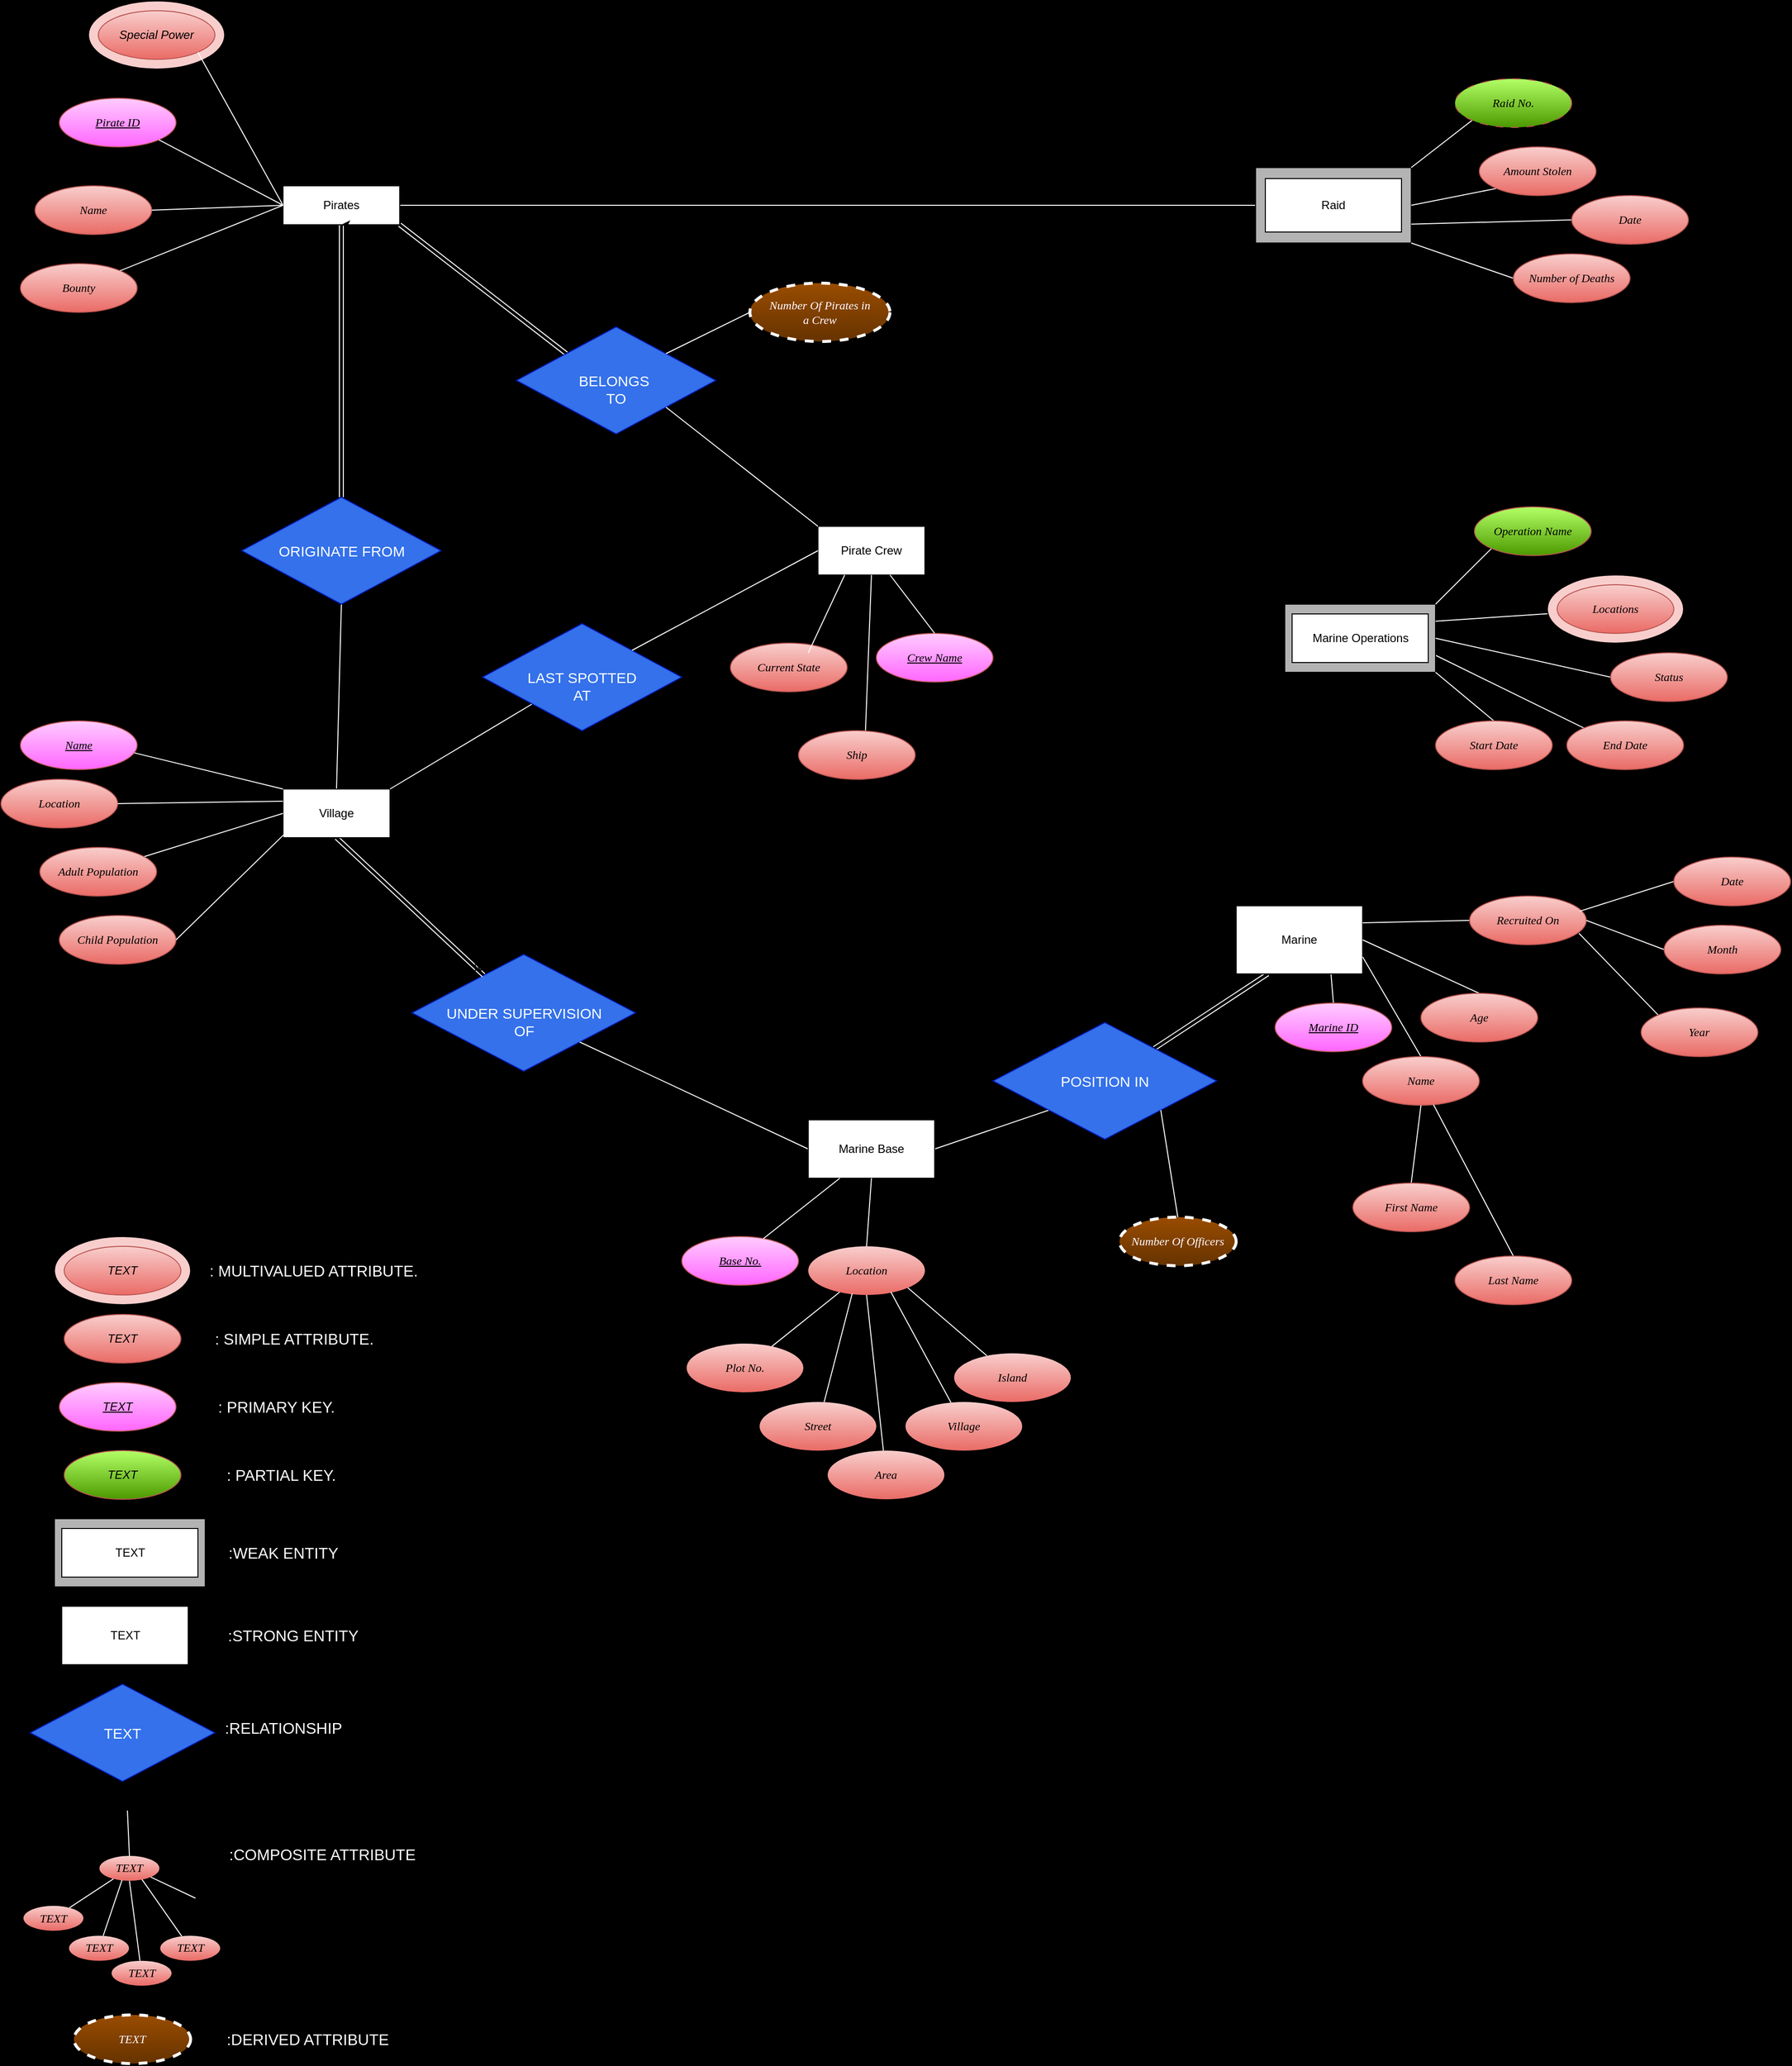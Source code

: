 <mxfile version="22.0.6" type="device">
  <diagram name="Page-1" id="qkw5DJyhPiCct4F-kheB">
    <mxGraphModel dx="1466" dy="10996" grid="1" gridSize="10" guides="1" tooltips="1" connect="1" arrows="1" fold="1" page="1" pageScale="1" pageWidth="10000" pageHeight="10000" background="#000000" math="0" shadow="0">
      <root>
        <mxCell id="0" />
        <mxCell id="1" parent="0" />
        <mxCell id="0OrVfQU1VFa99kOjbOpd-33" style="rounded=0;orthogonalLoop=1;jettySize=auto;html=1;exitX=0.5;exitY=0;exitDx=0;exitDy=0;endArrow=none;endFill=0;strokeColor=#FFFFFF;entryX=0.5;entryY=1;entryDx=0;entryDy=0;shape=link;" edge="1" parent="1" source="0OrVfQU1VFa99kOjbOpd-85" target="0OrVfQU1VFa99kOjbOpd-34">
          <mxGeometry relative="1" as="geometry">
            <mxPoint x="330.231" y="310.0" as="targetPoint" />
          </mxGeometry>
        </mxCell>
        <mxCell id="0OrVfQU1VFa99kOjbOpd-81" value="" style="edgeStyle=orthogonalEdgeStyle;rounded=0;orthogonalLoop=1;jettySize=auto;html=1;" edge="1" parent="1" source="0wGWuyDZlZJWTLeVFsEy-1">
          <mxGeometry relative="1" as="geometry">
            <mxPoint x="450" y="550" as="targetPoint" />
          </mxGeometry>
        </mxCell>
        <mxCell id="0wGWuyDZlZJWTLeVFsEy-11" value="&lt;span style=&quot;font-size: 15px;&quot;&gt;&lt;br&gt;UNDER SUPERVISION&lt;br&gt;OF&lt;br&gt;&lt;/span&gt;" style="shape=rhombus;perimeter=rhombusPerimeter;whiteSpace=wrap;html=1;align=center;fillColor=#3471ea;fontColor=#ffffff;strokeColor=#001DBC;" parent="1" vertex="1">
          <mxGeometry x="432.5" y="690" width="230" height="120" as="geometry" />
        </mxCell>
        <mxCell id="0OrVfQU1VFa99kOjbOpd-89" style="edgeStyle=orthogonalEdgeStyle;rounded=0;orthogonalLoop=1;jettySize=auto;html=1;exitX=0.25;exitY=1;exitDx=0;exitDy=0;" edge="1" parent="1" source="0wGWuyDZlZJWTLeVFsEy-12">
          <mxGeometry relative="1" as="geometry">
            <mxPoint x="820" y="890" as="targetPoint" />
          </mxGeometry>
        </mxCell>
        <mxCell id="0OrVfQU1VFa99kOjbOpd-90" style="edgeStyle=orthogonalEdgeStyle;rounded=0;orthogonalLoop=1;jettySize=auto;html=1;exitX=0.25;exitY=0;exitDx=0;exitDy=0;" edge="1" parent="1" source="0wGWuyDZlZJWTLeVFsEy-12">
          <mxGeometry relative="1" as="geometry">
            <mxPoint x="860" y="870" as="targetPoint" />
          </mxGeometry>
        </mxCell>
        <mxCell id="0OrVfQU1VFa99kOjbOpd-91" style="edgeStyle=orthogonalEdgeStyle;rounded=0;orthogonalLoop=1;jettySize=auto;html=1;exitX=0.5;exitY=1;exitDx=0;exitDy=0;" edge="1" parent="1" source="0wGWuyDZlZJWTLeVFsEy-12">
          <mxGeometry relative="1" as="geometry">
            <mxPoint x="900" y="870" as="targetPoint" />
          </mxGeometry>
        </mxCell>
        <mxCell id="0OrVfQU1VFa99kOjbOpd-137" value="" style="edgeStyle=orthogonalEdgeStyle;rounded=0;orthogonalLoop=1;jettySize=auto;html=1;" edge="1" parent="1" source="0wGWuyDZlZJWTLeVFsEy-12">
          <mxGeometry relative="1" as="geometry">
            <mxPoint x="1240" y="800" as="targetPoint" />
          </mxGeometry>
        </mxCell>
        <mxCell id="0OrVfQU1VFa99kOjbOpd-141" style="rounded=0;orthogonalLoop=1;jettySize=auto;html=1;exitX=1;exitY=0.5;exitDx=0;exitDy=0;entryX=0;entryY=1;entryDx=0;entryDy=0;strokeColor=#FFFFFF;endArrow=none;endFill=0;" edge="1" parent="1" source="0wGWuyDZlZJWTLeVFsEy-12" target="0OrVfQU1VFa99kOjbOpd-138">
          <mxGeometry relative="1" as="geometry" />
        </mxCell>
        <mxCell id="0wGWuyDZlZJWTLeVFsEy-16" value="" style="shape=link;html=1;rounded=0;exitX=0.5;exitY=1;exitDx=0;exitDy=0;strokeColor=#FFFFFF;" parent="1" source="0wGWuyDZlZJWTLeVFsEy-1" target="0wGWuyDZlZJWTLeVFsEy-11" edge="1">
          <mxGeometry relative="1" as="geometry">
            <mxPoint x="550" y="370" as="sourcePoint" />
            <mxPoint x="710" y="370" as="targetPoint" />
          </mxGeometry>
        </mxCell>
        <mxCell id="0wGWuyDZlZJWTLeVFsEy-18" value="N" style="resizable=0;html=1;whiteSpace=wrap;align=right;verticalAlign=bottom;" parent="0wGWuyDZlZJWTLeVFsEy-16" connectable="0" vertex="1">
          <mxGeometry x="1" relative="1" as="geometry" />
        </mxCell>
        <mxCell id="0wGWuyDZlZJWTLeVFsEy-23" value="" style="endArrow=none;html=1;rounded=0;exitX=1;exitY=1;exitDx=0;exitDy=0;strokeColor=#FFFFFF;entryX=0;entryY=0.5;entryDx=0;entryDy=0;" parent="1" source="0wGWuyDZlZJWTLeVFsEy-11" target="0wGWuyDZlZJWTLeVFsEy-12" edge="1">
          <mxGeometry relative="1" as="geometry">
            <mxPoint x="450" y="220" as="sourcePoint" />
            <mxPoint x="830" y="920" as="targetPoint" />
          </mxGeometry>
        </mxCell>
        <mxCell id="0wGWuyDZlZJWTLeVFsEy-24" value="" style="resizable=0;html=1;whiteSpace=wrap;align=left;verticalAlign=bottom;" parent="0wGWuyDZlZJWTLeVFsEy-23" connectable="0" vertex="1">
          <mxGeometry x="-1" relative="1" as="geometry" />
        </mxCell>
        <mxCell id="0wGWuyDZlZJWTLeVFsEy-25" value="" style="resizable=0;html=1;whiteSpace=wrap;align=right;verticalAlign=bottom;" parent="0wGWuyDZlZJWTLeVFsEy-23" connectable="0" vertex="1">
          <mxGeometry x="1" relative="1" as="geometry" />
        </mxCell>
        <mxCell id="0OrVfQU1VFa99kOjbOpd-1" value="" style="endArrow=none;html=1;rounded=0;" edge="1" parent="1">
          <mxGeometry width="50" height="50" relative="1" as="geometry">
            <mxPoint x="500" y="390" as="sourcePoint" />
            <mxPoint x="550" y="340" as="targetPoint" />
          </mxGeometry>
        </mxCell>
        <mxCell id="0OrVfQU1VFa99kOjbOpd-3" value="" style="endArrow=none;html=1;rounded=0;" edge="1" parent="1">
          <mxGeometry width="50" height="50" relative="1" as="geometry">
            <mxPoint x="500" y="390" as="sourcePoint" />
            <mxPoint x="550" y="340" as="targetPoint" />
          </mxGeometry>
        </mxCell>
        <mxCell id="0OrVfQU1VFa99kOjbOpd-36" value="" style="edgeStyle=orthogonalEdgeStyle;rounded=0;orthogonalLoop=1;jettySize=auto;html=1;" edge="1" parent="1" source="0OrVfQU1VFa99kOjbOpd-34">
          <mxGeometry relative="1" as="geometry">
            <mxPoint x="170" y="280.0" as="targetPoint" />
          </mxGeometry>
        </mxCell>
        <mxCell id="0OrVfQU1VFa99kOjbOpd-83" value="" style="edgeStyle=orthogonalEdgeStyle;rounded=0;orthogonalLoop=1;jettySize=auto;html=1;" edge="1" parent="1" source="0OrVfQU1VFa99kOjbOpd-34" target="0OrVfQU1VFa99kOjbOpd-82">
          <mxGeometry relative="1" as="geometry" />
        </mxCell>
        <mxCell id="0OrVfQU1VFa99kOjbOpd-84" style="edgeStyle=orthogonalEdgeStyle;rounded=0;orthogonalLoop=1;jettySize=auto;html=1;exitX=1;exitY=0.5;exitDx=0;exitDy=0;entryX=0;entryY=0.5;entryDx=0;entryDy=0;strokeColor=#FFFFFF;endArrow=none;endFill=0;" edge="1" parent="1" source="0OrVfQU1VFa99kOjbOpd-34" target="0OrVfQU1VFa99kOjbOpd-82">
          <mxGeometry relative="1" as="geometry" />
        </mxCell>
        <mxCell id="0OrVfQU1VFa99kOjbOpd-41" value="Text" style="text;html=1;align=center;verticalAlign=middle;resizable=0;points=[];autosize=1;strokeColor=none;fillColor=none;" vertex="1" parent="1">
          <mxGeometry x="145" y="125" width="50" height="30" as="geometry" />
        </mxCell>
        <mxCell id="0OrVfQU1VFa99kOjbOpd-54" value="" style="ellipse;whiteSpace=wrap;html=1;fillColor=#F8CECC;" vertex="1" parent="1">
          <mxGeometry x="65" y="980" width="140" height="70" as="geometry" />
        </mxCell>
        <mxCell id="0OrVfQU1VFa99kOjbOpd-55" value="&lt;i&gt;TEXT&lt;/i&gt;" style="ellipse;whiteSpace=wrap;html=1;align=center;fillColor=#f8cecc;aspect=fixed;direction=east;flipH=0;flipV=0;strokeColor=#b85450;gradientColor=#ea6b66;" vertex="1" parent="1">
          <mxGeometry x="75" y="990" width="120" height="50" as="geometry" />
        </mxCell>
        <mxCell id="0OrVfQU1VFa99kOjbOpd-56" value="&lt;font color=&quot;#ffffff&quot; style=&quot;background-color: rgb(0, 0, 0); font-size: 16px;&quot;&gt;: MULTIVALUED ATTRIBUTE.&amp;nbsp; &amp;nbsp;&amp;nbsp;&lt;/font&gt;" style="text;html=1;align=center;verticalAlign=middle;resizable=0;points=[];autosize=1;strokeColor=none;fillColor=none;" vertex="1" parent="1">
          <mxGeometry x="210" y="1000" width="260" height="30" as="geometry" />
        </mxCell>
        <mxCell id="0OrVfQU1VFa99kOjbOpd-58" value="&lt;i&gt;TEXT&lt;/i&gt;" style="ellipse;whiteSpace=wrap;html=1;align=center;fillColor=#f8cecc;aspect=fixed;direction=east;flipH=0;flipV=0;strokeColor=#b85450;gradientColor=#ea6b66;" vertex="1" parent="1">
          <mxGeometry x="75" y="1060" width="120" height="50" as="geometry" />
        </mxCell>
        <mxCell id="0OrVfQU1VFa99kOjbOpd-59" value="&lt;font color=&quot;#ffffff&quot; style=&quot;background-color: rgb(0, 0, 0); font-size: 16px;&quot;&gt;: SIMPLE ATTRIBUTE.&amp;nbsp; &amp;nbsp;&amp;nbsp;&lt;/font&gt;" style="text;html=1;align=center;verticalAlign=middle;resizable=0;points=[];autosize=1;strokeColor=none;fillColor=none;" vertex="1" parent="1">
          <mxGeometry x="220" y="1070" width="200" height="30" as="geometry" />
        </mxCell>
        <mxCell id="0OrVfQU1VFa99kOjbOpd-60" value="&lt;i&gt;&lt;u&gt;TEXT&lt;/u&gt;&lt;/i&gt;" style="ellipse;whiteSpace=wrap;html=1;align=center;fillColor=#FFCCFF;aspect=fixed;direction=east;flipH=0;flipV=0;strokeColor=#b85450;gradientColor=#FF66FF;" vertex="1" parent="1">
          <mxGeometry x="70" y="1130" width="120" height="50" as="geometry" />
        </mxCell>
        <mxCell id="0OrVfQU1VFa99kOjbOpd-61" value="&lt;font color=&quot;#ffffff&quot; style=&quot;background-color: rgb(0, 0, 0); font-size: 16px;&quot;&gt;: PRIMARY KEY.&amp;nbsp;&lt;/font&gt;" style="text;html=1;align=center;verticalAlign=middle;resizable=0;points=[];autosize=1;strokeColor=none;fillColor=none;" vertex="1" parent="1">
          <mxGeometry x="220" y="1140" width="150" height="30" as="geometry" />
        </mxCell>
        <mxCell id="0OrVfQU1VFa99kOjbOpd-86" value="" style="rounded=0;orthogonalLoop=1;jettySize=auto;html=1;exitX=0.5;exitY=0;exitDx=0;exitDy=0;endArrow=none;endFill=0;strokeColor=#FFFFFF;entryX=0.5;entryY=1;entryDx=0;entryDy=0;" edge="1" parent="1" source="0wGWuyDZlZJWTLeVFsEy-1" target="0OrVfQU1VFa99kOjbOpd-85">
          <mxGeometry relative="1" as="geometry">
            <mxPoint x="380" y="130" as="targetPoint" />
            <mxPoint x="330" y="530" as="sourcePoint" />
          </mxGeometry>
        </mxCell>
        <mxCell id="0OrVfQU1VFa99kOjbOpd-82" value="Raid" style="whiteSpace=wrap;html=1;rounded=0;fillColor=#B3B3B3;" vertex="1" parent="1">
          <mxGeometry x="1300" y="-118.75" width="160" height="77.5" as="geometry" />
        </mxCell>
        <mxCell id="0OrVfQU1VFa99kOjbOpd-85" value="&lt;font style=&quot;font-size: 15px;&quot;&gt;ORIGINATE FROM&lt;/font&gt;" style="shape=rhombus;perimeter=rhombusPerimeter;whiteSpace=wrap;html=1;align=center;fillColor=#3471ea;fontColor=#ffffff;strokeColor=#001DBC;" vertex="1" parent="1">
          <mxGeometry x="257.5" y="220" width="205" height="110" as="geometry" />
        </mxCell>
        <mxCell id="0OrVfQU1VFa99kOjbOpd-88" style="edgeStyle=orthogonalEdgeStyle;rounded=0;orthogonalLoop=1;jettySize=auto;html=1;exitX=0.5;exitY=1;exitDx=0;exitDy=0;" edge="1" parent="1" source="0OrVfQU1VFa99kOjbOpd-85" target="0OrVfQU1VFa99kOjbOpd-85">
          <mxGeometry relative="1" as="geometry" />
        </mxCell>
        <mxCell id="0OrVfQU1VFa99kOjbOpd-112" value="" style="edgeStyle=orthogonalEdgeStyle;rounded=0;orthogonalLoop=1;jettySize=auto;html=1;" edge="1" parent="1" source="0OrVfQU1VFa99kOjbOpd-101">
          <mxGeometry relative="1" as="geometry">
            <mxPoint x="905" y="1170" as="targetPoint" />
          </mxGeometry>
        </mxCell>
        <mxCell id="0OrVfQU1VFa99kOjbOpd-143" style="rounded=0;orthogonalLoop=1;jettySize=auto;html=1;entryX=0.25;entryY=1;entryDx=0;entryDy=0;strokeColor=#FFFFFF;endArrow=none;endFill=0;shape=link;" edge="1" parent="1" source="0OrVfQU1VFa99kOjbOpd-138" target="0OrVfQU1VFa99kOjbOpd-142">
          <mxGeometry relative="1" as="geometry" />
        </mxCell>
        <mxCell id="0OrVfQU1VFa99kOjbOpd-138" value="&lt;span style=&quot;font-size: 15px;&quot;&gt;POSITION IN&lt;br&gt;&lt;/span&gt;" style="shape=rhombus;perimeter=rhombusPerimeter;whiteSpace=wrap;html=1;align=center;fillColor=#3471ea;fontColor=#ffffff;strokeColor=#001DBC;" vertex="1" parent="1">
          <mxGeometry x="1030" y="760" width="230" height="120" as="geometry" />
        </mxCell>
        <mxCell id="0OrVfQU1VFa99kOjbOpd-233" style="rounded=0;orthogonalLoop=1;jettySize=auto;html=1;exitX=0.75;exitY=1;exitDx=0;exitDy=0;entryX=0.5;entryY=0;entryDx=0;entryDy=0;strokeColor=#FFFFFF;endArrow=none;endFill=0;" edge="1" parent="1" source="0OrVfQU1VFa99kOjbOpd-142" target="0OrVfQU1VFa99kOjbOpd-232">
          <mxGeometry relative="1" as="geometry" />
        </mxCell>
        <mxCell id="0OrVfQU1VFa99kOjbOpd-142" value="Marine" style="whiteSpace=wrap;html=1;align=center;" vertex="1" parent="1">
          <mxGeometry x="1280" y="640" width="130" height="70" as="geometry" />
        </mxCell>
        <mxCell id="0OrVfQU1VFa99kOjbOpd-145" value="" style="group" vertex="1" connectable="0" parent="1">
          <mxGeometry x="760" y="250" width="270" height="260" as="geometry" />
        </mxCell>
        <mxCell id="0OrVfQU1VFa99kOjbOpd-66" value="&lt;font face=&quot;Times New Roman&quot;&gt;&lt;i&gt;Current State&lt;/i&gt;&lt;/font&gt;" style="ellipse;whiteSpace=wrap;html=1;align=center;fillColor=#f8cecc;aspect=fixed;direction=east;flipH=0;flipV=0;strokeColor=#b85450;gradientColor=#ea6b66;" vertex="1" parent="0OrVfQU1VFa99kOjbOpd-145">
          <mxGeometry y="120" width="120" height="50" as="geometry" />
        </mxCell>
        <mxCell id="0OrVfQU1VFa99kOjbOpd-68" value="&lt;font face=&quot;Times New Roman&quot;&gt;&lt;i&gt;&lt;u&gt;Crew Name&lt;/u&gt;&lt;/i&gt;&lt;/font&gt;" style="ellipse;whiteSpace=wrap;html=1;align=center;fillColor=#FFCCFF;aspect=fixed;direction=east;flipH=0;flipV=0;strokeColor=#b85450;gradientColor=#FF66FF;" vertex="1" parent="0OrVfQU1VFa99kOjbOpd-145">
          <mxGeometry x="150" y="110" width="120" height="50" as="geometry" />
        </mxCell>
        <mxCell id="0OrVfQU1VFa99kOjbOpd-69" value="&lt;font face=&quot;Times New Roman&quot;&gt;&lt;i&gt;Ship&lt;/i&gt;&lt;/font&gt;" style="ellipse;whiteSpace=wrap;html=1;align=center;fillColor=#f8cecc;aspect=fixed;direction=east;flipH=0;flipV=0;strokeColor=#b85450;gradientColor=#ea6b66;" vertex="1" parent="0OrVfQU1VFa99kOjbOpd-145">
          <mxGeometry x="70" y="210" width="120" height="50" as="geometry" />
        </mxCell>
        <mxCell id="0OrVfQU1VFa99kOjbOpd-64" value="Pirate Crew" style="rounded=0;whiteSpace=wrap;html=1;" vertex="1" parent="0OrVfQU1VFa99kOjbOpd-145">
          <mxGeometry x="90" width="110" height="50" as="geometry" />
        </mxCell>
        <mxCell id="0OrVfQU1VFa99kOjbOpd-65" style="rounded=0;orthogonalLoop=1;jettySize=auto;html=1;exitX=0.667;exitY=0.2;exitDx=0;exitDy=0;strokeColor=#FFFFFF;endArrow=none;endFill=0;entryX=0.25;entryY=1;entryDx=0;entryDy=0;exitPerimeter=0;" edge="1" parent="0OrVfQU1VFa99kOjbOpd-145" source="0OrVfQU1VFa99kOjbOpd-66" target="0OrVfQU1VFa99kOjbOpd-64">
          <mxGeometry relative="1" as="geometry">
            <mxPoint x="620" y="280" as="targetPoint" />
          </mxGeometry>
        </mxCell>
        <mxCell id="0OrVfQU1VFa99kOjbOpd-62" style="rounded=0;orthogonalLoop=1;jettySize=auto;html=1;exitX=0.5;exitY=1;exitDx=0;exitDy=0;endArrow=none;endFill=0;strokeColor=#FFFFFF;entryX=0.574;entryY=-0.002;entryDx=0;entryDy=0;entryPerimeter=0;" edge="1" parent="0OrVfQU1VFa99kOjbOpd-145" source="0OrVfQU1VFa99kOjbOpd-64" target="0OrVfQU1VFa99kOjbOpd-69">
          <mxGeometry relative="1" as="geometry">
            <mxPoint x="515" y="350.0" as="targetPoint" />
          </mxGeometry>
        </mxCell>
        <mxCell id="0OrVfQU1VFa99kOjbOpd-67" style="rounded=0;orthogonalLoop=1;jettySize=auto;html=1;exitX=0.5;exitY=0;exitDx=0;exitDy=0;endArrow=none;endFill=0;strokeColor=#FFFFFF;" edge="1" parent="0OrVfQU1VFa99kOjbOpd-145" source="0OrVfQU1VFa99kOjbOpd-68" target="0OrVfQU1VFa99kOjbOpd-64">
          <mxGeometry relative="1" as="geometry">
            <mxPoint x="655" y="340.0" as="targetPoint" />
          </mxGeometry>
        </mxCell>
        <mxCell id="0OrVfQU1VFa99kOjbOpd-146" value="" style="group" vertex="1" connectable="0" parent="1">
          <mxGeometry x="30" y="-290" width="390" height="320" as="geometry" />
        </mxCell>
        <mxCell id="0OrVfQU1VFa99kOjbOpd-34" value="Pirates" style="rounded=0;whiteSpace=wrap;html=1;" vertex="1" parent="0OrVfQU1VFa99kOjbOpd-146">
          <mxGeometry x="270" y="190" width="120" height="40" as="geometry" />
        </mxCell>
        <mxCell id="0OrVfQU1VFa99kOjbOpd-39" value="&lt;i&gt;&lt;font face=&quot;Times New Roman&quot;&gt;&lt;u&gt;Pirate ID&lt;/u&gt;&lt;/font&gt;&lt;/i&gt;" style="ellipse;whiteSpace=wrap;html=1;align=center;fillColor=#FFCCFF;aspect=fixed;direction=east;flipH=0;flipV=0;strokeColor=#b85450;gradientColor=#FF66FF;" vertex="1" parent="0OrVfQU1VFa99kOjbOpd-146">
          <mxGeometry x="40" y="100" width="120" height="50" as="geometry" />
        </mxCell>
        <mxCell id="0OrVfQU1VFa99kOjbOpd-40" value="&lt;font face=&quot;Times New Roman&quot;&gt;&lt;i&gt;Name&lt;/i&gt;&lt;/font&gt;" style="ellipse;whiteSpace=wrap;html=1;align=center;fillColor=#f8cecc;aspect=fixed;direction=east;flipH=0;flipV=0;strokeColor=#b85450;gradientColor=#ea6b66;" vertex="1" parent="0OrVfQU1VFa99kOjbOpd-146">
          <mxGeometry x="15" y="190" width="120" height="50" as="geometry" />
        </mxCell>
        <mxCell id="0OrVfQU1VFa99kOjbOpd-48" value="&lt;font face=&quot;Times New Roman&quot;&gt;&lt;i&gt;Bounty&lt;/i&gt;&lt;/font&gt;" style="ellipse;whiteSpace=wrap;html=1;align=center;fillColor=#f8cecc;aspect=fixed;direction=east;flipH=0;flipV=0;strokeColor=#b85450;gradientColor=#ea6b66;" vertex="1" parent="0OrVfQU1VFa99kOjbOpd-146">
          <mxGeometry y="270" width="120" height="50" as="geometry" />
        </mxCell>
        <mxCell id="0OrVfQU1VFa99kOjbOpd-52" value="" style="group" vertex="1" connectable="0" parent="0OrVfQU1VFa99kOjbOpd-146">
          <mxGeometry x="70" width="140" height="70" as="geometry" />
        </mxCell>
        <mxCell id="0OrVfQU1VFa99kOjbOpd-51" value="" style="ellipse;whiteSpace=wrap;html=1;fillColor=#F8CECC;" vertex="1" parent="0OrVfQU1VFa99kOjbOpd-52">
          <mxGeometry width="140" height="70" as="geometry" />
        </mxCell>
        <mxCell id="0OrVfQU1VFa99kOjbOpd-50" value="&lt;i&gt;Special Power&lt;/i&gt;" style="ellipse;whiteSpace=wrap;html=1;align=center;fillColor=#f8cecc;aspect=fixed;direction=east;flipH=0;flipV=0;strokeColor=#b85450;gradientColor=#ea6b66;" vertex="1" parent="0OrVfQU1VFa99kOjbOpd-52">
          <mxGeometry x="10" y="10" width="120" height="50" as="geometry" />
        </mxCell>
        <mxCell id="0OrVfQU1VFa99kOjbOpd-144" style="edgeStyle=orthogonalEdgeStyle;rounded=0;orthogonalLoop=1;jettySize=auto;html=1;exitX=0.75;exitY=1;exitDx=0;exitDy=0;entryX=0.5;entryY=1;entryDx=0;entryDy=0;" edge="1" parent="0OrVfQU1VFa99kOjbOpd-146" source="0OrVfQU1VFa99kOjbOpd-34" target="0OrVfQU1VFa99kOjbOpd-34">
          <mxGeometry relative="1" as="geometry" />
        </mxCell>
        <mxCell id="0OrVfQU1VFa99kOjbOpd-43" style="rounded=0;orthogonalLoop=1;jettySize=auto;html=1;exitX=1;exitY=1;exitDx=0;exitDy=0;entryX=0;entryY=0.5;entryDx=0;entryDy=0;strokeColor=#FFFFFF;endArrow=none;endFill=0;" edge="1" parent="0OrVfQU1VFa99kOjbOpd-146" source="0OrVfQU1VFa99kOjbOpd-39" target="0OrVfQU1VFa99kOjbOpd-34">
          <mxGeometry relative="1" as="geometry" />
        </mxCell>
        <mxCell id="0OrVfQU1VFa99kOjbOpd-44" style="rounded=0;orthogonalLoop=1;jettySize=auto;html=1;exitX=1;exitY=0.5;exitDx=0;exitDy=0;endArrow=none;endFill=0;strokeColor=#FFFFFF;entryX=0;entryY=0.5;entryDx=0;entryDy=0;" edge="1" parent="0OrVfQU1VFa99kOjbOpd-146" source="0OrVfQU1VFa99kOjbOpd-40" target="0OrVfQU1VFa99kOjbOpd-34">
          <mxGeometry relative="1" as="geometry">
            <mxPoint x="270" y="-30.0" as="targetPoint" />
          </mxGeometry>
        </mxCell>
        <mxCell id="0OrVfQU1VFa99kOjbOpd-47" style="rounded=0;orthogonalLoop=1;jettySize=auto;html=1;exitX=0;exitY=0.5;exitDx=0;exitDy=0;endArrow=none;endFill=0;strokeColor=#FFFFFF;entryX=1;entryY=0;entryDx=0;entryDy=0;" edge="1" parent="0OrVfQU1VFa99kOjbOpd-146" source="0OrVfQU1VFa99kOjbOpd-34" target="0OrVfQU1VFa99kOjbOpd-48">
          <mxGeometry relative="1" as="geometry">
            <mxPoint x="130" y="-20.0" as="targetPoint" />
          </mxGeometry>
        </mxCell>
        <mxCell id="0OrVfQU1VFa99kOjbOpd-49" style="rounded=0;orthogonalLoop=1;jettySize=auto;html=1;exitX=0;exitY=0.5;exitDx=0;exitDy=0;endArrow=none;endFill=0;strokeColor=#FFFFFF;entryX=1;entryY=1;entryDx=0;entryDy=0;" edge="1" parent="0OrVfQU1VFa99kOjbOpd-146" source="0OrVfQU1VFa99kOjbOpd-34" target="0OrVfQU1VFa99kOjbOpd-50">
          <mxGeometry relative="1" as="geometry">
            <mxPoint x="220" y="-180" as="targetPoint" />
          </mxGeometry>
        </mxCell>
        <mxCell id="0OrVfQU1VFa99kOjbOpd-155" value="" style="group" vertex="1" connectable="0" parent="1">
          <mxGeometry x="10" y="450" width="400" height="260" as="geometry" />
        </mxCell>
        <mxCell id="0OrVfQU1VFa99kOjbOpd-156" value="" style="group" vertex="1" connectable="0" parent="0OrVfQU1VFa99kOjbOpd-155">
          <mxGeometry y="10" width="400" height="250" as="geometry" />
        </mxCell>
        <mxCell id="0OrVfQU1VFa99kOjbOpd-8" value="" style="group" vertex="1" connectable="0" parent="0OrVfQU1VFa99kOjbOpd-156">
          <mxGeometry x="40" y="120" width="120" height="50" as="geometry" />
        </mxCell>
        <mxCell id="0wGWuyDZlZJWTLeVFsEy-6" value="&lt;i&gt;&lt;font face=&quot;Times New Roman&quot;&gt;Adult Population&lt;/font&gt;&lt;/i&gt;" style="ellipse;whiteSpace=wrap;html=1;align=center;fillColor=#f8cecc;aspect=fixed;direction=east;flipH=0;flipV=0;strokeColor=#b85450;gradientColor=#ea6b66;" parent="0OrVfQU1VFa99kOjbOpd-8" vertex="1">
          <mxGeometry width="120" height="50" as="geometry" />
        </mxCell>
        <mxCell id="0OrVfQU1VFa99kOjbOpd-154" value="" style="group" vertex="1" connectable="0" parent="0OrVfQU1VFa99kOjbOpd-156">
          <mxGeometry y="-10" width="400" height="250" as="geometry" />
        </mxCell>
        <mxCell id="0OrVfQU1VFa99kOjbOpd-244" style="edgeStyle=orthogonalEdgeStyle;rounded=0;orthogonalLoop=1;jettySize=auto;html=1;exitX=1;exitY=0;exitDx=0;exitDy=0;" edge="1" parent="0OrVfQU1VFa99kOjbOpd-154" source="0wGWuyDZlZJWTLeVFsEy-1">
          <mxGeometry relative="1" as="geometry">
            <mxPoint x="410" y="60" as="targetPoint" />
          </mxGeometry>
        </mxCell>
        <mxCell id="0wGWuyDZlZJWTLeVFsEy-1" value="Village" style="whiteSpace=wrap;html=1;align=center;" parent="0OrVfQU1VFa99kOjbOpd-154" vertex="1">
          <mxGeometry x="290" y="70" width="110" height="50" as="geometry" />
        </mxCell>
        <mxCell id="0wGWuyDZlZJWTLeVFsEy-2" value="&lt;i&gt;&lt;font face=&quot;Times New Roman&quot;&gt;Child Population&lt;/font&gt;&lt;/i&gt;" style="ellipse;whiteSpace=wrap;html=1;align=center;fillColor=#f8cecc;aspect=fixed;direction=east;flipH=0;flipV=0;strokeColor=#b85450;gradientColor=#ea6b66;" parent="0OrVfQU1VFa99kOjbOpd-154" vertex="1">
          <mxGeometry x="60" y="200" width="120" height="50" as="geometry" />
        </mxCell>
        <mxCell id="0OrVfQU1VFa99kOjbOpd-148" value="" style="group" vertex="1" connectable="0" parent="0OrVfQU1VFa99kOjbOpd-154">
          <mxGeometry x="70" y="140" width="120" height="50" as="geometry" />
        </mxCell>
        <mxCell id="0OrVfQU1VFa99kOjbOpd-149" value="&lt;font face=&quot;Times New Roman&quot;&gt;&lt;i&gt;Location&lt;/i&gt;&lt;/font&gt;" style="ellipse;whiteSpace=wrap;html=1;align=center;fillColor=#f8cecc;aspect=fixed;direction=east;flipH=0;flipV=0;strokeColor=#b85450;gradientColor=#ea6b66;" vertex="1" parent="0OrVfQU1VFa99kOjbOpd-154">
          <mxGeometry y="60" width="120" height="50" as="geometry" />
        </mxCell>
        <mxCell id="0OrVfQU1VFa99kOjbOpd-153" value="&lt;font face=&quot;Times New Roman&quot;&gt;&lt;i&gt;&lt;u&gt;Name&lt;/u&gt;&lt;/i&gt;&lt;/font&gt;" style="ellipse;whiteSpace=wrap;html=1;align=center;fillColor=#FFCCFF;aspect=fixed;direction=east;flipH=0;flipV=0;strokeColor=#b85450;gradientColor=#FF66FF;" vertex="1" parent="0OrVfQU1VFa99kOjbOpd-154">
          <mxGeometry x="20" width="120" height="50" as="geometry" />
        </mxCell>
        <mxCell id="0wGWuyDZlZJWTLeVFsEy-8" value="" style="endArrow=none;html=1;rounded=0;exitX=1;exitY=0.5;exitDx=0;exitDy=0;entryX=0.006;entryY=0.941;entryDx=0;entryDy=0;strokeColor=#FFFFFF;entryPerimeter=0;" parent="0OrVfQU1VFa99kOjbOpd-154" source="0wGWuyDZlZJWTLeVFsEy-2" target="0wGWuyDZlZJWTLeVFsEy-1" edge="1">
          <mxGeometry relative="1" as="geometry">
            <mxPoint x="290" y="290" as="sourcePoint" />
            <mxPoint x="450" y="290" as="targetPoint" />
          </mxGeometry>
        </mxCell>
        <mxCell id="0OrVfQU1VFa99kOjbOpd-150" value="" style="endArrow=none;html=1;rounded=0;exitX=1;exitY=0.5;exitDx=0;exitDy=0;entryX=0;entryY=0.25;entryDx=0;entryDy=0;strokeColor=#FFFFFF;" edge="1" parent="0OrVfQU1VFa99kOjbOpd-154" source="0OrVfQU1VFa99kOjbOpd-149" target="0wGWuyDZlZJWTLeVFsEy-1">
          <mxGeometry relative="1" as="geometry">
            <mxPoint x="210" y="590" as="sourcePoint" />
            <mxPoint x="200" y="520" as="targetPoint" />
          </mxGeometry>
        </mxCell>
        <mxCell id="0OrVfQU1VFa99kOjbOpd-152" style="rounded=0;orthogonalLoop=1;jettySize=auto;html=1;exitX=0;exitY=0;exitDx=0;exitDy=0;endArrow=none;endFill=0;strokeColor=#FFFFFF;entryX=0.976;entryY=0.656;entryDx=0;entryDy=0;entryPerimeter=0;" edge="1" parent="0OrVfQU1VFa99kOjbOpd-154" source="0wGWuyDZlZJWTLeVFsEy-1" target="0OrVfQU1VFa99kOjbOpd-153">
          <mxGeometry relative="1" as="geometry">
            <mxPoint x="130" y="470" as="targetPoint" />
          </mxGeometry>
        </mxCell>
        <mxCell id="0wGWuyDZlZJWTLeVFsEy-7" value="" style="endArrow=none;html=1;rounded=0;exitX=0.896;exitY=0.188;exitDx=0;exitDy=0;entryX=0;entryY=0.5;entryDx=0;entryDy=0;strokeColor=#FFFFFF;exitPerimeter=0;" parent="0OrVfQU1VFa99kOjbOpd-156" source="0wGWuyDZlZJWTLeVFsEy-6" target="0wGWuyDZlZJWTLeVFsEy-1" edge="1">
          <mxGeometry relative="1" as="geometry">
            <mxPoint x="200" y="580" as="sourcePoint" />
            <mxPoint x="190" y="510" as="targetPoint" />
          </mxGeometry>
        </mxCell>
        <mxCell id="0OrVfQU1VFa99kOjbOpd-157" value="" style="group" vertex="1" connectable="0" parent="1">
          <mxGeometry x="710" y="880" width="400" height="390" as="geometry" />
        </mxCell>
        <mxCell id="0wGWuyDZlZJWTLeVFsEy-12" value="Marine Base" style="whiteSpace=wrap;html=1;align=center;" parent="0OrVfQU1VFa99kOjbOpd-157" vertex="1">
          <mxGeometry x="130" y="-20" width="130" height="60" as="geometry" />
        </mxCell>
        <mxCell id="0OrVfQU1VFa99kOjbOpd-158" value="" style="edgeStyle=orthogonalEdgeStyle;rounded=0;orthogonalLoop=1;jettySize=auto;html=1;" edge="1" parent="0OrVfQU1VFa99kOjbOpd-157" source="0OrVfQU1VFa99kOjbOpd-101" target="0OrVfQU1VFa99kOjbOpd-109">
          <mxGeometry relative="1" as="geometry" />
        </mxCell>
        <mxCell id="0OrVfQU1VFa99kOjbOpd-101" value="&lt;i&gt;&lt;font face=&quot;Times New Roman&quot;&gt;Location&lt;/font&gt;&lt;/i&gt;" style="ellipse;whiteSpace=wrap;html=1;align=center;fillColor=#f8cecc;aspect=fixed;direction=east;flipH=0;flipV=0;strokeColor=none;gradientColor=#ea6b66;" vertex="1" parent="0OrVfQU1VFa99kOjbOpd-157">
          <mxGeometry x="130" y="110" width="120" height="50" as="geometry" />
        </mxCell>
        <mxCell id="0OrVfQU1VFa99kOjbOpd-109" value="&lt;font face=&quot;Times New Roman&quot;&gt;&lt;i&gt;&lt;u&gt;Base No.&lt;/u&gt;&lt;/i&gt;&lt;/font&gt;" style="ellipse;whiteSpace=wrap;html=1;align=center;fillColor=#FFCCFF;aspect=fixed;direction=east;flipH=0;flipV=0;strokeColor=#b85450;gradientColor=#FF66FF;" vertex="1" parent="0OrVfQU1VFa99kOjbOpd-157">
          <mxGeometry y="100" width="120" height="50" as="geometry" />
        </mxCell>
        <mxCell id="0OrVfQU1VFa99kOjbOpd-117" value="" style="group" vertex="1" connectable="0" parent="0OrVfQU1VFa99kOjbOpd-157">
          <mxGeometry x="5" y="210" width="120" height="50" as="geometry" />
        </mxCell>
        <mxCell id="0OrVfQU1VFa99kOjbOpd-113" value="&lt;font face=&quot;Times New Roman&quot;&gt;&lt;i&gt;Plot No.&lt;/i&gt;&lt;/font&gt;" style="ellipse;whiteSpace=wrap;html=1;align=center;fillColor=#f8cecc;aspect=fixed;direction=east;flipH=0;flipV=0;strokeColor=none;gradientColor=#ea6b66;" vertex="1" parent="0OrVfQU1VFa99kOjbOpd-117">
          <mxGeometry width="120" height="50" as="geometry" />
        </mxCell>
        <mxCell id="0OrVfQU1VFa99kOjbOpd-120" value="" style="group" vertex="1" connectable="0" parent="0OrVfQU1VFa99kOjbOpd-157">
          <mxGeometry x="80" y="270" width="120" height="50" as="geometry" />
        </mxCell>
        <mxCell id="0OrVfQU1VFa99kOjbOpd-121" value="&lt;font face=&quot;Times New Roman&quot;&gt;&lt;i&gt;Street&lt;/i&gt;&lt;/font&gt;" style="ellipse;whiteSpace=wrap;html=1;align=center;fillColor=#f8cecc;aspect=fixed;direction=east;flipH=0;flipV=0;strokeColor=none;gradientColor=#ea6b66;" vertex="1" parent="0OrVfQU1VFa99kOjbOpd-120">
          <mxGeometry width="120" height="50" as="geometry" />
        </mxCell>
        <mxCell id="0OrVfQU1VFa99kOjbOpd-124" value="" style="group;rotation=0;" vertex="1" connectable="0" parent="0OrVfQU1VFa99kOjbOpd-157">
          <mxGeometry x="150" y="320" width="120" height="50" as="geometry" />
        </mxCell>
        <mxCell id="0OrVfQU1VFa99kOjbOpd-125" value="&lt;i&gt;&lt;font face=&quot;Times New Roman&quot;&gt;Area&lt;/font&gt;&lt;/i&gt;" style="ellipse;whiteSpace=wrap;html=1;align=center;fillColor=#f8cecc;aspect=fixed;direction=east;flipH=0;flipV=0;strokeColor=none;gradientColor=#ea6b66;rotation=0;" vertex="1" parent="0OrVfQU1VFa99kOjbOpd-124">
          <mxGeometry width="120" height="50" as="geometry" />
        </mxCell>
        <mxCell id="0OrVfQU1VFa99kOjbOpd-129" value="&lt;i&gt;&lt;font face=&quot;Times New Roman&quot;&gt;Village&lt;/font&gt;&lt;/i&gt;" style="ellipse;whiteSpace=wrap;html=1;align=center;fillColor=#f8cecc;aspect=fixed;direction=east;flipH=0;flipV=0;strokeColor=none;gradientColor=#ea6b66;" vertex="1" parent="0OrVfQU1VFa99kOjbOpd-157">
          <mxGeometry x="230" y="270" width="120" height="50" as="geometry" />
        </mxCell>
        <mxCell id="0OrVfQU1VFa99kOjbOpd-139" value="&lt;i&gt;&lt;font face=&quot;Times New Roman&quot;&gt;Island&lt;/font&gt;&lt;/i&gt;" style="ellipse;whiteSpace=wrap;html=1;align=center;fillColor=#f8cecc;aspect=fixed;direction=east;flipH=0;flipV=0;strokeColor=none;gradientColor=#ea6b66;" vertex="1" parent="0OrVfQU1VFa99kOjbOpd-157">
          <mxGeometry x="280" y="220" width="120" height="50" as="geometry" />
        </mxCell>
        <mxCell id="0OrVfQU1VFa99kOjbOpd-87" style="edgeStyle=orthogonalEdgeStyle;rounded=0;orthogonalLoop=1;jettySize=auto;html=1;exitX=0.5;exitY=1;exitDx=0;exitDy=0;" edge="1" parent="0OrVfQU1VFa99kOjbOpd-157" source="0wGWuyDZlZJWTLeVFsEy-12" target="0wGWuyDZlZJWTLeVFsEy-12">
          <mxGeometry relative="1" as="geometry" />
        </mxCell>
        <mxCell id="0OrVfQU1VFa99kOjbOpd-111" style="rounded=0;orthogonalLoop=1;jettySize=auto;html=1;exitX=0.5;exitY=1;exitDx=0;exitDy=0;entryX=0.5;entryY=0;entryDx=0;entryDy=0;strokeColor=#FFFFFF;endArrow=none;endFill=0;" edge="1" parent="0OrVfQU1VFa99kOjbOpd-157" source="0wGWuyDZlZJWTLeVFsEy-12" target="0OrVfQU1VFa99kOjbOpd-101">
          <mxGeometry relative="1" as="geometry" />
        </mxCell>
        <mxCell id="0OrVfQU1VFa99kOjbOpd-110" style="rounded=0;orthogonalLoop=1;jettySize=auto;html=1;exitX=0.25;exitY=1;exitDx=0;exitDy=0;entryX=0.699;entryY=0.042;entryDx=0;entryDy=0;endArrow=none;endFill=0;strokeColor=#FFFFFF;entryPerimeter=0;" edge="1" parent="0OrVfQU1VFa99kOjbOpd-157" source="0wGWuyDZlZJWTLeVFsEy-12" target="0OrVfQU1VFa99kOjbOpd-109">
          <mxGeometry relative="1" as="geometry" />
        </mxCell>
        <mxCell id="0OrVfQU1VFa99kOjbOpd-116" value="" style="rounded=0;orthogonalLoop=1;jettySize=auto;html=1;strokeColor=#FFFFFF;endArrow=none;endFill=0;" edge="1" parent="0OrVfQU1VFa99kOjbOpd-157" source="0OrVfQU1VFa99kOjbOpd-101" target="0OrVfQU1VFa99kOjbOpd-113">
          <mxGeometry relative="1" as="geometry" />
        </mxCell>
        <mxCell id="0OrVfQU1VFa99kOjbOpd-122" value="" style="rounded=0;orthogonalLoop=1;jettySize=auto;html=1;strokeColor=#FFFFFF;endArrow=none;endFill=0;exitX=0.377;exitY=0.968;exitDx=0;exitDy=0;exitPerimeter=0;" edge="1" parent="0OrVfQU1VFa99kOjbOpd-157" target="0OrVfQU1VFa99kOjbOpd-121" source="0OrVfQU1VFa99kOjbOpd-101">
          <mxGeometry relative="1" as="geometry">
            <mxPoint x="880" y="1030" as="sourcePoint" />
          </mxGeometry>
        </mxCell>
        <mxCell id="0OrVfQU1VFa99kOjbOpd-126" value="" style="rounded=0;orthogonalLoop=1;jettySize=auto;html=1;strokeColor=#FFFFFF;endArrow=none;endFill=0;exitX=0.5;exitY=1;exitDx=0;exitDy=0;" edge="1" parent="0OrVfQU1VFa99kOjbOpd-157" target="0OrVfQU1VFa99kOjbOpd-125" source="0OrVfQU1VFa99kOjbOpd-101">
          <mxGeometry relative="1" as="geometry">
            <mxPoint x="920" y="1040" as="sourcePoint" />
          </mxGeometry>
        </mxCell>
        <mxCell id="0OrVfQU1VFa99kOjbOpd-130" value="" style="rounded=0;orthogonalLoop=1;jettySize=auto;html=1;strokeColor=#FFFFFF;endArrow=none;endFill=0;exitX=0.709;exitY=0.942;exitDx=0;exitDy=0;exitPerimeter=0;" edge="1" parent="0OrVfQU1VFa99kOjbOpd-157" target="0OrVfQU1VFa99kOjbOpd-129" source="0OrVfQU1VFa99kOjbOpd-101">
          <mxGeometry relative="1" as="geometry">
            <mxPoint x="909" y="1068" as="sourcePoint" />
          </mxGeometry>
        </mxCell>
        <mxCell id="0OrVfQU1VFa99kOjbOpd-140" value="" style="rounded=0;orthogonalLoop=1;jettySize=auto;html=1;strokeColor=#FFFFFF;endArrow=none;endFill=0;exitX=1;exitY=1;exitDx=0;exitDy=0;" edge="1" parent="0OrVfQU1VFa99kOjbOpd-157" target="0OrVfQU1VFa99kOjbOpd-139" source="0OrVfQU1VFa99kOjbOpd-101">
          <mxGeometry relative="1" as="geometry">
            <mxPoint x="942.754" y="1027.31" as="sourcePoint" />
          </mxGeometry>
        </mxCell>
        <mxCell id="0OrVfQU1VFa99kOjbOpd-271" style="edgeStyle=orthogonalEdgeStyle;rounded=0;orthogonalLoop=1;jettySize=auto;html=1;exitX=0.5;exitY=1;exitDx=0;exitDy=0;" edge="1" parent="0OrVfQU1VFa99kOjbOpd-157">
          <mxGeometry relative="1" as="geometry">
            <mxPoint x="5" y="390" as="sourcePoint" />
            <mxPoint x="5" y="390" as="targetPoint" />
          </mxGeometry>
        </mxCell>
        <mxCell id="0OrVfQU1VFa99kOjbOpd-211" style="rounded=0;orthogonalLoop=1;jettySize=auto;html=1;exitX=1;exitY=0.75;exitDx=0;exitDy=0;entryX=0;entryY=0;entryDx=0;entryDy=0;strokeColor=#FFFFFF;endArrow=none;endFill=0;" edge="1" parent="1" source="0OrVfQU1VFa99kOjbOpd-183" target="0OrVfQU1VFa99kOjbOpd-210">
          <mxGeometry relative="1" as="geometry" />
        </mxCell>
        <mxCell id="0OrVfQU1VFa99kOjbOpd-183" value="Marine Base" style="whiteSpace=wrap;html=1;align=center;fillColor=#B3B3B3;" vertex="1" parent="1">
          <mxGeometry x="1330" y="330" width="155" height="70" as="geometry" />
        </mxCell>
        <mxCell id="0OrVfQU1VFa99kOjbOpd-195" style="edgeStyle=orthogonalEdgeStyle;rounded=0;orthogonalLoop=1;jettySize=auto;html=1;exitX=0.5;exitY=1;exitDx=0;exitDy=0;" edge="1" parent="1" source="0OrVfQU1VFa99kOjbOpd-183" target="0OrVfQU1VFa99kOjbOpd-183">
          <mxGeometry relative="1" as="geometry" />
        </mxCell>
        <mxCell id="0OrVfQU1VFa99kOjbOpd-209" value="" style="rounded=0;orthogonalLoop=1;jettySize=auto;html=1;exitX=1;exitY=1;exitDx=0;exitDy=0;entryX=0.5;entryY=0;entryDx=0;entryDy=0;endArrow=none;endFill=0;strokeColor=#FFFFFF;" edge="1" parent="1" source="0OrVfQU1VFa99kOjbOpd-183" target="0OrVfQU1VFa99kOjbOpd-208">
          <mxGeometry relative="1" as="geometry">
            <mxPoint x="1485" y="400" as="sourcePoint" />
            <mxPoint x="1600" y="480" as="targetPoint" />
          </mxGeometry>
        </mxCell>
        <mxCell id="0OrVfQU1VFa99kOjbOpd-208" value="&lt;font face=&quot;Times New Roman&quot;&gt;&lt;i&gt;Start Date&lt;/i&gt;&lt;/font&gt;" style="ellipse;whiteSpace=wrap;html=1;align=center;fillColor=#f8cecc;aspect=fixed;direction=east;flipH=0;flipV=0;strokeColor=#b85450;gradientColor=#ea6b66;" vertex="1" parent="1">
          <mxGeometry x="1485" y="450" width="120" height="50" as="geometry" />
        </mxCell>
        <mxCell id="0OrVfQU1VFa99kOjbOpd-210" value="&lt;font face=&quot;Times New Roman&quot;&gt;&lt;i&gt;End Date&lt;/i&gt;&lt;/font&gt;" style="ellipse;whiteSpace=wrap;html=1;align=center;fillColor=#f8cecc;aspect=fixed;direction=east;flipH=0;flipV=0;strokeColor=#b85450;gradientColor=#ea6b66;" vertex="1" parent="1">
          <mxGeometry x="1620" y="450" width="120" height="50" as="geometry" />
        </mxCell>
        <mxCell id="0OrVfQU1VFa99kOjbOpd-212" style="rounded=0;orthogonalLoop=1;jettySize=auto;html=1;exitX=1;exitY=0.5;exitDx=0;exitDy=0;entryX=0;entryY=0.5;entryDx=0;entryDy=0;strokeColor=#FFFFFF;endArrow=none;endFill=0;" edge="1" parent="1" target="0OrVfQU1VFa99kOjbOpd-213" source="0OrVfQU1VFa99kOjbOpd-183">
          <mxGeometry relative="1" as="geometry">
            <mxPoint x="1510" y="330" as="sourcePoint" />
          </mxGeometry>
        </mxCell>
        <mxCell id="0OrVfQU1VFa99kOjbOpd-213" value="&lt;font face=&quot;Times New Roman&quot;&gt;&lt;i&gt;Status&lt;/i&gt;&lt;/font&gt;" style="ellipse;whiteSpace=wrap;html=1;align=center;fillColor=#f8cecc;aspect=fixed;direction=east;flipH=0;flipV=0;strokeColor=#b85450;gradientColor=#ea6b66;" vertex="1" parent="1">
          <mxGeometry x="1665" y="380" width="120" height="50" as="geometry" />
        </mxCell>
        <mxCell id="0OrVfQU1VFa99kOjbOpd-214" style="rounded=0;orthogonalLoop=1;jettySize=auto;html=1;exitX=1;exitY=0.25;exitDx=0;exitDy=0;entryX=0.008;entryY=0.568;entryDx=0;entryDy=0;strokeColor=#FFFFFF;endArrow=none;endFill=0;entryPerimeter=0;" edge="1" parent="1" target="0OrVfQU1VFa99kOjbOpd-218" source="0OrVfQU1VFa99kOjbOpd-183">
          <mxGeometry relative="1" as="geometry">
            <mxPoint x="1530" y="245" as="sourcePoint" />
            <mxPoint x="1605" y="335" as="targetPoint" />
          </mxGeometry>
        </mxCell>
        <mxCell id="0OrVfQU1VFa99kOjbOpd-216" style="rounded=0;orthogonalLoop=1;jettySize=auto;html=1;exitX=1;exitY=0;exitDx=0;exitDy=0;entryX=0;entryY=1;entryDx=0;entryDy=0;strokeColor=#FFFFFF;endArrow=none;endFill=0;" edge="1" parent="1" target="0OrVfQU1VFa99kOjbOpd-217" source="0OrVfQU1VFa99kOjbOpd-183">
          <mxGeometry relative="1" as="geometry">
            <mxPoint x="1390" y="217.5" as="sourcePoint" />
          </mxGeometry>
        </mxCell>
        <mxCell id="0OrVfQU1VFa99kOjbOpd-217" value="&lt;font face=&quot;Times New Roman&quot;&gt;&lt;i&gt;Operation Name&lt;/i&gt;&lt;/font&gt;" style="ellipse;whiteSpace=wrap;html=1;align=center;fillColor=#B3FF66;aspect=fixed;direction=east;flipH=0;flipV=0;strokeColor=#b85450;gradientColor=#4D9900;" vertex="1" parent="1">
          <mxGeometry x="1525" y="230" width="120" height="50" as="geometry" />
        </mxCell>
        <mxCell id="0OrVfQU1VFa99kOjbOpd-220" value="" style="group" vertex="1" connectable="0" parent="1">
          <mxGeometry x="1600" y="300" width="140" height="70" as="geometry" />
        </mxCell>
        <mxCell id="0OrVfQU1VFa99kOjbOpd-218" value="" style="ellipse;whiteSpace=wrap;html=1;fillColor=#F8CECC;" vertex="1" parent="0OrVfQU1VFa99kOjbOpd-220">
          <mxGeometry width="140" height="70" as="geometry" />
        </mxCell>
        <mxCell id="0OrVfQU1VFa99kOjbOpd-219" value="&lt;i&gt;&lt;font face=&quot;Times New Roman&quot; style=&quot;font-size: 12px;&quot;&gt;Locations&lt;/font&gt;&lt;/i&gt;" style="ellipse;whiteSpace=wrap;html=1;align=center;fillColor=#f8cecc;aspect=fixed;direction=east;flipH=0;flipV=0;strokeColor=#b85450;gradientColor=#ea6b66;" vertex="1" parent="0OrVfQU1VFa99kOjbOpd-220">
          <mxGeometry x="10" y="10" width="120" height="50" as="geometry" />
        </mxCell>
        <mxCell id="0OrVfQU1VFa99kOjbOpd-224" style="rounded=0;orthogonalLoop=1;jettySize=auto;html=1;exitX=1;exitY=0;exitDx=0;exitDy=0;entryX=0;entryY=1;entryDx=0;entryDy=0;strokeColor=#FFFFFF;endArrow=none;endFill=0;" edge="1" parent="1" target="0OrVfQU1VFa99kOjbOpd-225" source="0OrVfQU1VFa99kOjbOpd-82">
          <mxGeometry relative="1" as="geometry">
            <mxPoint x="1465" y="-100" as="sourcePoint" />
          </mxGeometry>
        </mxCell>
        <mxCell id="0OrVfQU1VFa99kOjbOpd-225" value="&lt;font face=&quot;Times New Roman&quot;&gt;&lt;i&gt;Raid No.&lt;/i&gt;&lt;/font&gt;" style="ellipse;whiteSpace=wrap;html=1;align=center;fillColor=#B3FF66;aspect=fixed;direction=east;flipH=0;flipV=0;strokeColor=#b85450;gradientColor=#4D9900;dashed=1;dashPattern=8 8;strokeWidth=1;" vertex="1" parent="1">
          <mxGeometry x="1505" y="-210" width="120" height="50" as="geometry" />
        </mxCell>
        <mxCell id="0OrVfQU1VFa99kOjbOpd-226" style="rounded=0;orthogonalLoop=1;jettySize=auto;html=1;exitX=1;exitY=0.5;exitDx=0;exitDy=0;entryX=0;entryY=1;entryDx=0;entryDy=0;strokeColor=#FFFFFF;endArrow=none;endFill=0;" edge="1" parent="1" target="0OrVfQU1VFa99kOjbOpd-227" source="0OrVfQU1VFa99kOjbOpd-82">
          <mxGeometry relative="1" as="geometry">
            <mxPoint x="1480" y="-40" as="sourcePoint" />
          </mxGeometry>
        </mxCell>
        <mxCell id="0OrVfQU1VFa99kOjbOpd-227" value="&lt;font face=&quot;Times New Roman&quot;&gt;&lt;i&gt;Amount Stolen&lt;/i&gt;&lt;/font&gt;" style="ellipse;whiteSpace=wrap;html=1;align=center;fillColor=#f8cecc;aspect=fixed;direction=east;flipH=0;flipV=0;strokeColor=#b85450;gradientColor=#ea6b66;" vertex="1" parent="1">
          <mxGeometry x="1530" y="-140" width="120" height="50" as="geometry" />
        </mxCell>
        <mxCell id="0OrVfQU1VFa99kOjbOpd-228" style="rounded=0;orthogonalLoop=1;jettySize=auto;html=1;exitX=1;exitY=0.75;exitDx=0;exitDy=0;entryX=0;entryY=0.5;entryDx=0;entryDy=0;strokeColor=#FFFFFF;endArrow=none;endFill=0;" edge="1" parent="1" target="0OrVfQU1VFa99kOjbOpd-229" source="0OrVfQU1VFa99kOjbOpd-82">
          <mxGeometry relative="1" as="geometry">
            <mxPoint x="1500" y="-76.25" as="sourcePoint" />
          </mxGeometry>
        </mxCell>
        <mxCell id="0OrVfQU1VFa99kOjbOpd-229" value="&lt;font face=&quot;Times New Roman&quot;&gt;&lt;i&gt;Date&lt;/i&gt;&lt;/font&gt;" style="ellipse;whiteSpace=wrap;html=1;align=center;fillColor=#f8cecc;aspect=fixed;direction=east;flipH=0;flipV=0;strokeColor=#b85450;gradientColor=#ea6b66;" vertex="1" parent="1">
          <mxGeometry x="1625" y="-90" width="120" height="50" as="geometry" />
        </mxCell>
        <mxCell id="0OrVfQU1VFa99kOjbOpd-230" style="rounded=0;orthogonalLoop=1;jettySize=auto;html=1;exitX=1;exitY=1;exitDx=0;exitDy=0;entryX=0;entryY=0.5;entryDx=0;entryDy=0;strokeColor=#FFFFFF;endArrow=none;endFill=0;" edge="1" parent="1" target="0OrVfQU1VFa99kOjbOpd-231" source="0OrVfQU1VFa99kOjbOpd-82">
          <mxGeometry relative="1" as="geometry">
            <mxPoint x="1390" y="-6" as="sourcePoint" />
          </mxGeometry>
        </mxCell>
        <mxCell id="0OrVfQU1VFa99kOjbOpd-231" value="&lt;font face=&quot;Times New Roman&quot;&gt;&lt;i&gt;Number of Deaths&lt;/i&gt;&lt;/font&gt;" style="ellipse;whiteSpace=wrap;html=1;align=center;fillColor=#f8cecc;aspect=fixed;direction=east;flipH=0;flipV=0;strokeColor=#b85450;gradientColor=#ea6b66;" vertex="1" parent="1">
          <mxGeometry x="1565" y="-30" width="120" height="50" as="geometry" />
        </mxCell>
        <mxCell id="0OrVfQU1VFa99kOjbOpd-232" value="&lt;font face=&quot;Times New Roman&quot;&gt;&lt;i&gt;&lt;u&gt;Marine ID&lt;/u&gt;&lt;/i&gt;&lt;/font&gt;" style="ellipse;whiteSpace=wrap;html=1;align=center;fillColor=#FFCCFF;aspect=fixed;direction=east;flipH=0;flipV=0;strokeColor=#b85450;gradientColor=#FF66FF;" vertex="1" parent="1">
          <mxGeometry x="1320" y="740" width="120" height="50" as="geometry" />
        </mxCell>
        <mxCell id="0OrVfQU1VFa99kOjbOpd-234" value="&lt;i&gt;TEXT&lt;/i&gt;" style="ellipse;whiteSpace=wrap;html=1;align=center;fillColor=#B3FF66;aspect=fixed;direction=east;flipH=0;flipV=0;strokeColor=#b85450;gradientColor=#4D9900;" vertex="1" parent="1">
          <mxGeometry x="75" y="1200" width="120" height="50" as="geometry" />
        </mxCell>
        <mxCell id="0OrVfQU1VFa99kOjbOpd-235" value="&lt;font color=&quot;#ffffff&quot; style=&quot;background-color: rgb(0, 0, 0); font-size: 16px;&quot;&gt;: PARTIAL KEY.&amp;nbsp;&lt;/font&gt;" style="text;html=1;align=center;verticalAlign=middle;resizable=0;points=[];autosize=1;strokeColor=none;fillColor=none;" vertex="1" parent="1">
          <mxGeometry x="230" y="1210" width="140" height="30" as="geometry" />
        </mxCell>
        <mxCell id="0OrVfQU1VFa99kOjbOpd-237" value="Raid" style="whiteSpace=wrap;html=1;rounded=0;" vertex="1" parent="1">
          <mxGeometry x="1310" y="-107.5" width="140" height="55" as="geometry" />
        </mxCell>
        <mxCell id="0OrVfQU1VFa99kOjbOpd-240" value="Marine Operations" style="whiteSpace=wrap;html=1;align=center;" vertex="1" parent="1">
          <mxGeometry x="1337.5" y="340" width="140" height="50" as="geometry" />
        </mxCell>
        <mxCell id="0OrVfQU1VFa99kOjbOpd-241" value="Marine Base" style="whiteSpace=wrap;html=1;align=center;fillColor=#B3B3B3;" vertex="1" parent="1">
          <mxGeometry x="65" y="1270" width="155" height="70" as="geometry" />
        </mxCell>
        <mxCell id="0OrVfQU1VFa99kOjbOpd-242" value="TEXT" style="whiteSpace=wrap;html=1;align=center;" vertex="1" parent="1">
          <mxGeometry x="72.5" y="1280" width="140" height="50" as="geometry" />
        </mxCell>
        <mxCell id="0OrVfQU1VFa99kOjbOpd-243" value="&lt;font color=&quot;#ffffff&quot;&gt;&lt;span style=&quot;font-size: 16px; background-color: rgb(0, 0, 0);&quot;&gt;:WEAK ENTITY&lt;/span&gt;&lt;/font&gt;" style="text;html=1;align=center;verticalAlign=middle;resizable=0;points=[];autosize=1;strokeColor=none;fillColor=none;" vertex="1" parent="1">
          <mxGeometry x="230" y="1290" width="140" height="30" as="geometry" />
        </mxCell>
        <mxCell id="0OrVfQU1VFa99kOjbOpd-247" value="TEXT" style="whiteSpace=wrap;html=1;align=center;" vertex="1" parent="1">
          <mxGeometry x="72.5" y="1360" width="130" height="60" as="geometry" />
        </mxCell>
        <mxCell id="0OrVfQU1VFa99kOjbOpd-248" value="&lt;font color=&quot;#ffffff&quot;&gt;&lt;span style=&quot;font-size: 16px; background-color: rgb(0, 0, 0);&quot;&gt;:STRONG ENTITY&lt;/span&gt;&lt;/font&gt;" style="text;html=1;align=center;verticalAlign=middle;resizable=0;points=[];autosize=1;strokeColor=none;fillColor=none;" vertex="1" parent="1">
          <mxGeometry x="230" y="1375" width="160" height="30" as="geometry" />
        </mxCell>
        <mxCell id="0OrVfQU1VFa99kOjbOpd-250" value="&lt;span style=&quot;font-size: 15px;&quot;&gt;TEXT&lt;/span&gt;" style="shape=rhombus;perimeter=rhombusPerimeter;whiteSpace=wrap;html=1;align=center;fillColor=#3471ea;fontColor=#ffffff;strokeColor=#001DBC;" vertex="1" parent="1">
          <mxGeometry x="40" y="1440" width="190" height="100" as="geometry" />
        </mxCell>
        <mxCell id="0OrVfQU1VFa99kOjbOpd-251" value="&lt;font color=&quot;#ffffff&quot;&gt;&lt;span style=&quot;font-size: 16px; background-color: rgb(0, 0, 0);&quot;&gt;:RELATIONSHIP&lt;/span&gt;&lt;/font&gt;" style="text;html=1;align=center;verticalAlign=middle;resizable=0;points=[];autosize=1;strokeColor=none;fillColor=none;rotation=0;" vertex="1" parent="1">
          <mxGeometry x="230" y="1470" width="140" height="30" as="geometry" />
        </mxCell>
        <mxCell id="0OrVfQU1VFa99kOjbOpd-252" style="rounded=0;orthogonalLoop=1;jettySize=auto;html=1;exitX=1;exitY=0.75;exitDx=0;exitDy=0;entryX=0.5;entryY=0;entryDx=0;entryDy=0;strokeColor=#FFFFFF;endArrow=none;endFill=0;" edge="1" parent="1" target="0OrVfQU1VFa99kOjbOpd-253" source="0OrVfQU1VFa99kOjbOpd-142">
          <mxGeometry relative="1" as="geometry">
            <mxPoint x="1488" y="790" as="sourcePoint" />
          </mxGeometry>
        </mxCell>
        <mxCell id="0OrVfQU1VFa99kOjbOpd-253" value="&lt;font face=&quot;Times New Roman&quot;&gt;&lt;i&gt;Name&lt;/i&gt;&lt;/font&gt;" style="ellipse;whiteSpace=wrap;html=1;align=center;fillColor=#f8cecc;aspect=fixed;direction=east;flipH=0;flipV=0;strokeColor=#b85450;gradientColor=#ea6b66;" vertex="1" parent="1">
          <mxGeometry x="1410" y="795" width="120" height="50" as="geometry" />
        </mxCell>
        <mxCell id="0OrVfQU1VFa99kOjbOpd-254" style="rounded=0;orthogonalLoop=1;jettySize=auto;html=1;exitX=1;exitY=0.5;exitDx=0;exitDy=0;entryX=0.5;entryY=0;entryDx=0;entryDy=0;strokeColor=#FFFFFF;endArrow=none;endFill=0;" edge="1" parent="1" target="0OrVfQU1VFa99kOjbOpd-255" source="0OrVfQU1VFa99kOjbOpd-142">
          <mxGeometry relative="1" as="geometry">
            <mxPoint x="1518" y="620" as="sourcePoint" />
          </mxGeometry>
        </mxCell>
        <mxCell id="0OrVfQU1VFa99kOjbOpd-255" value="&lt;font face=&quot;Times New Roman&quot;&gt;&lt;i&gt;Age&lt;/i&gt;&lt;/font&gt;" style="ellipse;whiteSpace=wrap;html=1;align=center;fillColor=#f8cecc;aspect=fixed;direction=east;flipH=0;flipV=0;strokeColor=#b85450;gradientColor=#ea6b66;" vertex="1" parent="1">
          <mxGeometry x="1470" y="730" width="120" height="50" as="geometry" />
        </mxCell>
        <mxCell id="0OrVfQU1VFa99kOjbOpd-256" style="rounded=0;orthogonalLoop=1;jettySize=auto;html=1;exitX=1;exitY=0.25;exitDx=0;exitDy=0;strokeColor=#FFFFFF;endArrow=none;endFill=0;entryX=0;entryY=0.5;entryDx=0;entryDy=0;" edge="1" parent="1" target="0OrVfQU1VFa99kOjbOpd-257" source="0OrVfQU1VFa99kOjbOpd-142">
          <mxGeometry relative="1" as="geometry">
            <mxPoint x="1658" y="730" as="sourcePoint" />
          </mxGeometry>
        </mxCell>
        <mxCell id="0OrVfQU1VFa99kOjbOpd-257" value="&lt;font face=&quot;Times New Roman&quot;&gt;&lt;i&gt;Recruited On&lt;/i&gt;&lt;/font&gt;" style="ellipse;whiteSpace=wrap;html=1;align=center;fillColor=#f8cecc;aspect=fixed;direction=east;flipH=0;flipV=0;strokeColor=#b85450;gradientColor=#ea6b66;" vertex="1" parent="1">
          <mxGeometry x="1520" y="630" width="120" height="50" as="geometry" />
        </mxCell>
        <mxCell id="0OrVfQU1VFa99kOjbOpd-258" value="" style="group" vertex="1" connectable="0" parent="1">
          <mxGeometry x="30" y="1560" width="250" height="190" as="geometry" />
        </mxCell>
        <mxCell id="0OrVfQU1VFa99kOjbOpd-260" value="" style="edgeStyle=orthogonalEdgeStyle;rounded=0;orthogonalLoop=1;jettySize=auto;html=1;" edge="1" parent="0OrVfQU1VFa99kOjbOpd-258" source="0OrVfQU1VFa99kOjbOpd-261">
          <mxGeometry relative="1" as="geometry">
            <mxPoint x="75.0" y="64.216" as="targetPoint" />
          </mxGeometry>
        </mxCell>
        <mxCell id="0OrVfQU1VFa99kOjbOpd-279" style="edgeStyle=orthogonalEdgeStyle;rounded=0;orthogonalLoop=1;jettySize=auto;html=1;exitX=0;exitY=0;exitDx=0;exitDy=0;" edge="1" parent="0OrVfQU1VFa99kOjbOpd-258" source="0OrVfQU1VFa99kOjbOpd-261">
          <mxGeometry relative="1" as="geometry">
            <mxPoint x="12.5" y="195.135" as="targetPoint" />
          </mxGeometry>
        </mxCell>
        <mxCell id="0OrVfQU1VFa99kOjbOpd-261" value="&lt;i&gt;&lt;font face=&quot;Times New Roman&quot;&gt;TEXT&lt;/font&gt;&lt;/i&gt;" style="ellipse;whiteSpace=wrap;html=1;align=center;fillColor=#f8cecc;aspect=fixed;direction=east;flipH=0;flipV=0;strokeColor=none;gradientColor=#ea6b66;" vertex="1" parent="0OrVfQU1VFa99kOjbOpd-258">
          <mxGeometry x="81.25" y="56.486" width="61.622" height="25.676" as="geometry" />
        </mxCell>
        <mxCell id="0OrVfQU1VFa99kOjbOpd-263" value="" style="group" vertex="1" connectable="0" parent="0OrVfQU1VFa99kOjbOpd-258">
          <mxGeometry x="3.125" y="107.838" width="75" height="25.676" as="geometry" />
        </mxCell>
        <mxCell id="0OrVfQU1VFa99kOjbOpd-264" value="&lt;i style=&quot;border-color: var(--border-color);&quot;&gt;&lt;font style=&quot;border-color: var(--border-color);&quot; face=&quot;Times New Roman&quot;&gt;TEXT&lt;/font&gt;&lt;/i&gt;" style="ellipse;whiteSpace=wrap;html=1;align=center;fillColor=#f8cecc;aspect=fixed;direction=east;flipH=0;flipV=0;strokeColor=none;gradientColor=#ea6b66;" vertex="1" parent="0OrVfQU1VFa99kOjbOpd-263">
          <mxGeometry width="61.622" height="25.676" as="geometry" />
        </mxCell>
        <mxCell id="0OrVfQU1VFa99kOjbOpd-265" value="" style="group" vertex="1" connectable="0" parent="0OrVfQU1VFa99kOjbOpd-258">
          <mxGeometry x="50" y="138.649" width="75" height="25.676" as="geometry" />
        </mxCell>
        <mxCell id="0OrVfQU1VFa99kOjbOpd-266" value="&lt;i style=&quot;border-color: var(--border-color);&quot;&gt;&lt;font style=&quot;border-color: var(--border-color);&quot; face=&quot;Times New Roman&quot;&gt;TEXT&lt;/font&gt;&lt;/i&gt;" style="ellipse;whiteSpace=wrap;html=1;align=center;fillColor=#f8cecc;aspect=fixed;direction=east;flipH=0;flipV=0;strokeColor=none;gradientColor=#ea6b66;" vertex="1" parent="0OrVfQU1VFa99kOjbOpd-265">
          <mxGeometry width="61.622" height="25.676" as="geometry" />
        </mxCell>
        <mxCell id="0OrVfQU1VFa99kOjbOpd-267" value="" style="group;rotation=0;" vertex="1" connectable="0" parent="0OrVfQU1VFa99kOjbOpd-258">
          <mxGeometry x="93.75" y="164.324" width="75" height="25.676" as="geometry" />
        </mxCell>
        <mxCell id="0OrVfQU1VFa99kOjbOpd-268" value="&lt;i style=&quot;border-color: var(--border-color);&quot;&gt;&lt;font style=&quot;border-color: var(--border-color);&quot; face=&quot;Times New Roman&quot;&gt;TEXT&lt;/font&gt;&lt;/i&gt;" style="ellipse;whiteSpace=wrap;html=1;align=center;fillColor=#f8cecc;aspect=fixed;direction=east;flipH=0;flipV=0;strokeColor=none;gradientColor=#ea6b66;rotation=0;" vertex="1" parent="0OrVfQU1VFa99kOjbOpd-267">
          <mxGeometry width="61.622" height="25.676" as="geometry" />
        </mxCell>
        <mxCell id="0OrVfQU1VFa99kOjbOpd-269" value="&lt;i style=&quot;border-color: var(--border-color);&quot;&gt;&lt;font style=&quot;border-color: var(--border-color);&quot; face=&quot;Times New Roman&quot;&gt;TEXT&lt;/font&gt;&lt;/i&gt;" style="ellipse;whiteSpace=wrap;html=1;align=center;fillColor=#f8cecc;aspect=fixed;direction=east;flipH=0;flipV=0;strokeColor=none;gradientColor=#ea6b66;" vertex="1" parent="0OrVfQU1VFa99kOjbOpd-258">
          <mxGeometry x="143.75" y="138.649" width="61.622" height="25.676" as="geometry" />
        </mxCell>
        <mxCell id="0OrVfQU1VFa99kOjbOpd-274" value="" style="rounded=0;orthogonalLoop=1;jettySize=auto;html=1;strokeColor=#FFFFFF;endArrow=none;endFill=0;" edge="1" parent="0OrVfQU1VFa99kOjbOpd-258" source="0OrVfQU1VFa99kOjbOpd-261" target="0OrVfQU1VFa99kOjbOpd-264">
          <mxGeometry relative="1" as="geometry" />
        </mxCell>
        <mxCell id="0OrVfQU1VFa99kOjbOpd-275" value="" style="rounded=0;orthogonalLoop=1;jettySize=auto;html=1;strokeColor=#FFFFFF;endArrow=none;endFill=0;exitX=0.377;exitY=0.968;exitDx=0;exitDy=0;exitPerimeter=0;" edge="1" parent="0OrVfQU1VFa99kOjbOpd-258" source="0OrVfQU1VFa99kOjbOpd-261" target="0OrVfQU1VFa99kOjbOpd-266">
          <mxGeometry relative="1" as="geometry">
            <mxPoint x="550" y="528.919" as="sourcePoint" />
          </mxGeometry>
        </mxCell>
        <mxCell id="0OrVfQU1VFa99kOjbOpd-276" value="" style="rounded=0;orthogonalLoop=1;jettySize=auto;html=1;strokeColor=#FFFFFF;endArrow=none;endFill=0;exitX=0.5;exitY=1;exitDx=0;exitDy=0;" edge="1" parent="0OrVfQU1VFa99kOjbOpd-258" source="0OrVfQU1VFa99kOjbOpd-261" target="0OrVfQU1VFa99kOjbOpd-268">
          <mxGeometry relative="1" as="geometry">
            <mxPoint x="575" y="534.054" as="sourcePoint" />
          </mxGeometry>
        </mxCell>
        <mxCell id="0OrVfQU1VFa99kOjbOpd-277" value="" style="rounded=0;orthogonalLoop=1;jettySize=auto;html=1;strokeColor=#FFFFFF;endArrow=none;endFill=0;exitX=0.709;exitY=0.942;exitDx=0;exitDy=0;exitPerimeter=0;" edge="1" parent="0OrVfQU1VFa99kOjbOpd-258" source="0OrVfQU1VFa99kOjbOpd-261" target="0OrVfQU1VFa99kOjbOpd-269">
          <mxGeometry relative="1" as="geometry">
            <mxPoint x="568.125" y="548.432" as="sourcePoint" />
          </mxGeometry>
        </mxCell>
        <mxCell id="0OrVfQU1VFa99kOjbOpd-278" value="" style="rounded=0;orthogonalLoop=1;jettySize=auto;html=1;strokeColor=#FFFFFF;endArrow=none;endFill=0;exitX=1;exitY=1;exitDx=0;exitDy=0;" edge="1" parent="0OrVfQU1VFa99kOjbOpd-258" source="0OrVfQU1VFa99kOjbOpd-261">
          <mxGeometry relative="1" as="geometry">
            <mxPoint x="589.221" y="527.538" as="sourcePoint" />
            <mxPoint x="180" y="100" as="targetPoint" />
          </mxGeometry>
        </mxCell>
        <mxCell id="0OrVfQU1VFa99kOjbOpd-272" style="rounded=0;orthogonalLoop=1;jettySize=auto;html=1;entryX=0.5;entryY=0;entryDx=0;entryDy=0;strokeColor=#FFFFFF;endArrow=none;endFill=0;" edge="1" parent="1" target="0OrVfQU1VFa99kOjbOpd-261">
          <mxGeometry relative="1" as="geometry">
            <mxPoint x="140" y="1570" as="sourcePoint" />
          </mxGeometry>
        </mxCell>
        <mxCell id="0OrVfQU1VFa99kOjbOpd-280" value="&lt;font color=&quot;#ffffff&quot;&gt;&lt;span style=&quot;font-size: 16px; background-color: rgb(0, 0, 0);&quot;&gt;:COMPOSITE ATTRIBUTE&lt;/span&gt;&lt;/font&gt;" style="text;html=1;align=center;verticalAlign=middle;resizable=0;points=[];autosize=1;strokeColor=none;fillColor=none;rotation=0;" vertex="1" parent="1">
          <mxGeometry x="230" y="1600" width="220" height="30" as="geometry" />
        </mxCell>
        <mxCell id="0OrVfQU1VFa99kOjbOpd-281" style="rounded=0;orthogonalLoop=1;jettySize=auto;html=1;exitX=0.5;exitY=1;exitDx=0;exitDy=0;entryX=0.5;entryY=0;entryDx=0;entryDy=0;strokeColor=#FFFFFF;endArrow=none;endFill=0;" edge="1" parent="1" target="0OrVfQU1VFa99kOjbOpd-282" source="0OrVfQU1VFa99kOjbOpd-253">
          <mxGeometry relative="1" as="geometry">
            <mxPoint x="1385" y="870" as="sourcePoint" />
          </mxGeometry>
        </mxCell>
        <mxCell id="0OrVfQU1VFa99kOjbOpd-282" value="&lt;font face=&quot;Times New Roman&quot;&gt;&lt;i&gt;First Name&lt;/i&gt;&lt;/font&gt;" style="ellipse;whiteSpace=wrap;html=1;align=center;fillColor=#f8cecc;aspect=fixed;direction=east;flipH=0;flipV=0;strokeColor=#b85450;gradientColor=#ea6b66;" vertex="1" parent="1">
          <mxGeometry x="1400" y="925" width="120" height="50" as="geometry" />
        </mxCell>
        <mxCell id="0OrVfQU1VFa99kOjbOpd-283" style="rounded=0;orthogonalLoop=1;jettySize=auto;html=1;entryX=0.5;entryY=0;entryDx=0;entryDy=0;strokeColor=#FFFFFF;endArrow=none;endFill=0;" edge="1" parent="1" target="0OrVfQU1VFa99kOjbOpd-284" source="0OrVfQU1VFa99kOjbOpd-253">
          <mxGeometry relative="1" as="geometry">
            <mxPoint x="1495" y="870" as="sourcePoint" />
          </mxGeometry>
        </mxCell>
        <mxCell id="0OrVfQU1VFa99kOjbOpd-284" value="&lt;font face=&quot;Times New Roman&quot;&gt;&lt;i&gt;Last Name&lt;/i&gt;&lt;/font&gt;" style="ellipse;whiteSpace=wrap;html=1;align=center;fillColor=#f8cecc;aspect=fixed;direction=east;flipH=0;flipV=0;strokeColor=#b85450;gradientColor=#ea6b66;" vertex="1" parent="1">
          <mxGeometry x="1505" y="1000" width="120" height="50" as="geometry" />
        </mxCell>
        <mxCell id="0OrVfQU1VFa99kOjbOpd-285" style="rounded=0;orthogonalLoop=1;jettySize=auto;html=1;exitX=1;exitY=0.5;exitDx=0;exitDy=0;strokeColor=#FFFFFF;endArrow=none;endFill=0;entryX=0;entryY=0.5;entryDx=0;entryDy=0;" edge="1" parent="1" target="0OrVfQU1VFa99kOjbOpd-286" source="0OrVfQU1VFa99kOjbOpd-257">
          <mxGeometry relative="1" as="geometry">
            <mxPoint x="1420" y="668" as="sourcePoint" />
          </mxGeometry>
        </mxCell>
        <mxCell id="0OrVfQU1VFa99kOjbOpd-286" value="&lt;font face=&quot;Times New Roman&quot;&gt;&lt;i&gt;Month&lt;/i&gt;&lt;/font&gt;" style="ellipse;whiteSpace=wrap;html=1;align=center;fillColor=#f8cecc;aspect=fixed;direction=east;flipH=0;flipV=0;strokeColor=#b85450;gradientColor=#ea6b66;" vertex="1" parent="1">
          <mxGeometry x="1720" y="660" width="120" height="50" as="geometry" />
        </mxCell>
        <mxCell id="0OrVfQU1VFa99kOjbOpd-287" style="rounded=0;orthogonalLoop=1;jettySize=auto;html=1;exitX=0.945;exitY=0.311;exitDx=0;exitDy=0;strokeColor=#FFFFFF;endArrow=none;endFill=0;entryX=0;entryY=0.5;entryDx=0;entryDy=0;exitPerimeter=0;" edge="1" parent="1" target="0OrVfQU1VFa99kOjbOpd-288" source="0OrVfQU1VFa99kOjbOpd-257">
          <mxGeometry relative="1" as="geometry">
            <mxPoint x="1620" y="638" as="sourcePoint" />
          </mxGeometry>
        </mxCell>
        <mxCell id="0OrVfQU1VFa99kOjbOpd-288" value="&lt;font face=&quot;Times New Roman&quot;&gt;&lt;i&gt;Date&lt;/i&gt;&lt;/font&gt;" style="ellipse;whiteSpace=wrap;html=1;align=center;fillColor=#f8cecc;aspect=fixed;direction=east;flipH=0;flipV=0;strokeColor=#b85450;gradientColor=#ea6b66;" vertex="1" parent="1">
          <mxGeometry x="1730" y="590" width="120" height="50" as="geometry" />
        </mxCell>
        <mxCell id="0OrVfQU1VFa99kOjbOpd-290" style="rounded=0;orthogonalLoop=1;jettySize=auto;html=1;exitX=0.937;exitY=0.765;exitDx=0;exitDy=0;strokeColor=#FFFFFF;endArrow=none;endFill=0;entryX=0;entryY=0;entryDx=0;entryDy=0;exitPerimeter=0;" edge="1" parent="1" target="0OrVfQU1VFa99kOjbOpd-291" source="0OrVfQU1VFa99kOjbOpd-257">
          <mxGeometry relative="1" as="geometry">
            <mxPoint x="1620.004" y="672.515" as="sourcePoint" />
          </mxGeometry>
        </mxCell>
        <mxCell id="0OrVfQU1VFa99kOjbOpd-291" value="&lt;font face=&quot;Times New Roman&quot;&gt;&lt;i&gt;Year&lt;/i&gt;&lt;/font&gt;" style="ellipse;whiteSpace=wrap;html=1;align=center;fillColor=#f8cecc;aspect=fixed;direction=east;flipH=0;flipV=0;strokeColor=#b85450;gradientColor=#ea6b66;" vertex="1" parent="1">
          <mxGeometry x="1696.38" y="745" width="120" height="50" as="geometry" />
        </mxCell>
        <mxCell id="0OrVfQU1VFa99kOjbOpd-293" style="rounded=0;orthogonalLoop=1;jettySize=auto;html=1;exitX=0.5;exitY=0;exitDx=0;exitDy=0;entryX=1;entryY=1;entryDx=0;entryDy=0;strokeColor=#FFFFFF;endArrow=none;endFill=0;" edge="1" parent="1" source="0OrVfQU1VFa99kOjbOpd-292" target="0OrVfQU1VFa99kOjbOpd-138">
          <mxGeometry relative="1" as="geometry" />
        </mxCell>
        <mxCell id="0OrVfQU1VFa99kOjbOpd-292" value="&lt;font color=&quot;#ffffff&quot; face=&quot;Times New Roman&quot;&gt;&lt;i&gt;Number Of Officers&lt;/i&gt;&lt;/font&gt;" style="ellipse;whiteSpace=wrap;html=1;align=center;fillColor=#994C00;aspect=fixed;direction=east;flipH=0;flipV=0;strokeColor=#FFFFFF;gradientColor=#663300;dashed=1;strokeWidth=3;" vertex="1" parent="1">
          <mxGeometry x="1160" y="960" width="120" height="50" as="geometry" />
        </mxCell>
        <mxCell id="0OrVfQU1VFa99kOjbOpd-297" style="rounded=0;orthogonalLoop=1;jettySize=auto;html=1;exitX=0;exitY=1;exitDx=0;exitDy=0;entryX=1;entryY=0;entryDx=0;entryDy=0;strokeColor=#FFFFFF;endArrow=none;endFill=0;" edge="1" parent="1" source="0OrVfQU1VFa99kOjbOpd-294" target="0wGWuyDZlZJWTLeVFsEy-1">
          <mxGeometry relative="1" as="geometry" />
        </mxCell>
        <mxCell id="0OrVfQU1VFa99kOjbOpd-294" value="&lt;font style=&quot;font-size: 15px;&quot;&gt;&lt;br&gt;LAST SPOTTED &lt;br&gt;AT&lt;/font&gt;" style="shape=rhombus;perimeter=rhombusPerimeter;whiteSpace=wrap;html=1;align=center;fillColor=#3471ea;fontColor=#ffffff;strokeColor=#001DBC;" vertex="1" parent="1">
          <mxGeometry x="505" y="350" width="205" height="110" as="geometry" />
        </mxCell>
        <mxCell id="0OrVfQU1VFa99kOjbOpd-295" style="rounded=0;orthogonalLoop=1;jettySize=auto;html=1;exitX=0;exitY=0.5;exitDx=0;exitDy=0;entryX=1;entryY=0;entryDx=0;entryDy=0;strokeColor=#FFFFFF;endArrow=none;endFill=0;" edge="1" parent="1" source="0OrVfQU1VFa99kOjbOpd-64" target="0OrVfQU1VFa99kOjbOpd-294">
          <mxGeometry relative="1" as="geometry" />
        </mxCell>
        <mxCell id="0OrVfQU1VFa99kOjbOpd-298" value="&lt;font color=&quot;#ffffff&quot; face=&quot;Times New Roman&quot;&gt;&lt;i&gt;TEXT&lt;/i&gt;&lt;/font&gt;" style="ellipse;whiteSpace=wrap;html=1;align=center;fillColor=#994C00;aspect=fixed;direction=east;flipH=0;flipV=0;strokeColor=#FFFFFF;gradientColor=#663300;dashed=1;strokeWidth=3;" vertex="1" parent="1">
          <mxGeometry x="85" y="1780" width="120" height="50" as="geometry" />
        </mxCell>
        <mxCell id="0OrVfQU1VFa99kOjbOpd-299" value="&lt;font color=&quot;#ffffff&quot;&gt;&lt;span style=&quot;font-size: 16px; background-color: rgb(0, 0, 0);&quot;&gt;:DERIVED ATTRIBUTE&lt;/span&gt;&lt;/font&gt;" style="text;html=1;align=center;verticalAlign=middle;resizable=0;points=[];autosize=1;strokeColor=none;fillColor=none;rotation=0;" vertex="1" parent="1">
          <mxGeometry x="230" y="1790" width="190" height="30" as="geometry" />
        </mxCell>
        <mxCell id="0OrVfQU1VFa99kOjbOpd-302" style="rounded=0;orthogonalLoop=1;jettySize=auto;html=1;exitX=0;exitY=0;exitDx=0;exitDy=0;entryX=1;entryY=1;entryDx=0;entryDy=0;endArrow=none;endFill=0;strokeColor=#FFFFFF;shape=link;" edge="1" parent="1" source="0OrVfQU1VFa99kOjbOpd-300" target="0OrVfQU1VFa99kOjbOpd-34">
          <mxGeometry relative="1" as="geometry" />
        </mxCell>
        <mxCell id="0OrVfQU1VFa99kOjbOpd-300" value="&lt;font style=&quot;font-size: 15px;&quot;&gt;&lt;br&gt;BELONGS&amp;nbsp;&lt;br&gt;TO&lt;/font&gt;" style="shape=rhombus;perimeter=rhombusPerimeter;whiteSpace=wrap;html=1;align=center;fillColor=#3471ea;fontColor=#ffffff;strokeColor=#001DBC;" vertex="1" parent="1">
          <mxGeometry x="540" y="45" width="205" height="110" as="geometry" />
        </mxCell>
        <mxCell id="0OrVfQU1VFa99kOjbOpd-301" style="rounded=0;orthogonalLoop=1;jettySize=auto;html=1;exitX=0;exitY=0;exitDx=0;exitDy=0;entryX=1;entryY=1;entryDx=0;entryDy=0;strokeColor=#FFFFFF;endArrow=none;endFill=0;" edge="1" parent="1" source="0OrVfQU1VFa99kOjbOpd-64" target="0OrVfQU1VFa99kOjbOpd-300">
          <mxGeometry relative="1" as="geometry" />
        </mxCell>
        <mxCell id="0OrVfQU1VFa99kOjbOpd-303" style="rounded=0;orthogonalLoop=1;jettySize=auto;html=1;exitX=0;exitY=0.5;exitDx=0;exitDy=0;entryX=1;entryY=0;entryDx=0;entryDy=0;strokeColor=#FFFFFF;endArrow=none;endFill=0;" edge="1" parent="1" source="0OrVfQU1VFa99kOjbOpd-304" target="0OrVfQU1VFa99kOjbOpd-300">
          <mxGeometry relative="1" as="geometry">
            <mxPoint x="823" y="-41.25" as="targetPoint" />
          </mxGeometry>
        </mxCell>
        <mxCell id="0OrVfQU1VFa99kOjbOpd-304" value="&lt;font face=&quot;Times New Roman&quot; color=&quot;#ffffff&quot;&gt;&lt;i&gt;Number Of Pirates in &lt;br&gt;a Crew&lt;/i&gt;&lt;/font&gt;" style="ellipse;whiteSpace=wrap;html=1;align=center;fillColor=#994C00;aspect=fixed;direction=east;flipH=0;flipV=0;strokeColor=#FFFFFF;gradientColor=#663300;dashed=1;strokeWidth=3;" vertex="1" parent="1">
          <mxGeometry x="780" width="144" height="60" as="geometry" />
        </mxCell>
      </root>
    </mxGraphModel>
  </diagram>
</mxfile>
